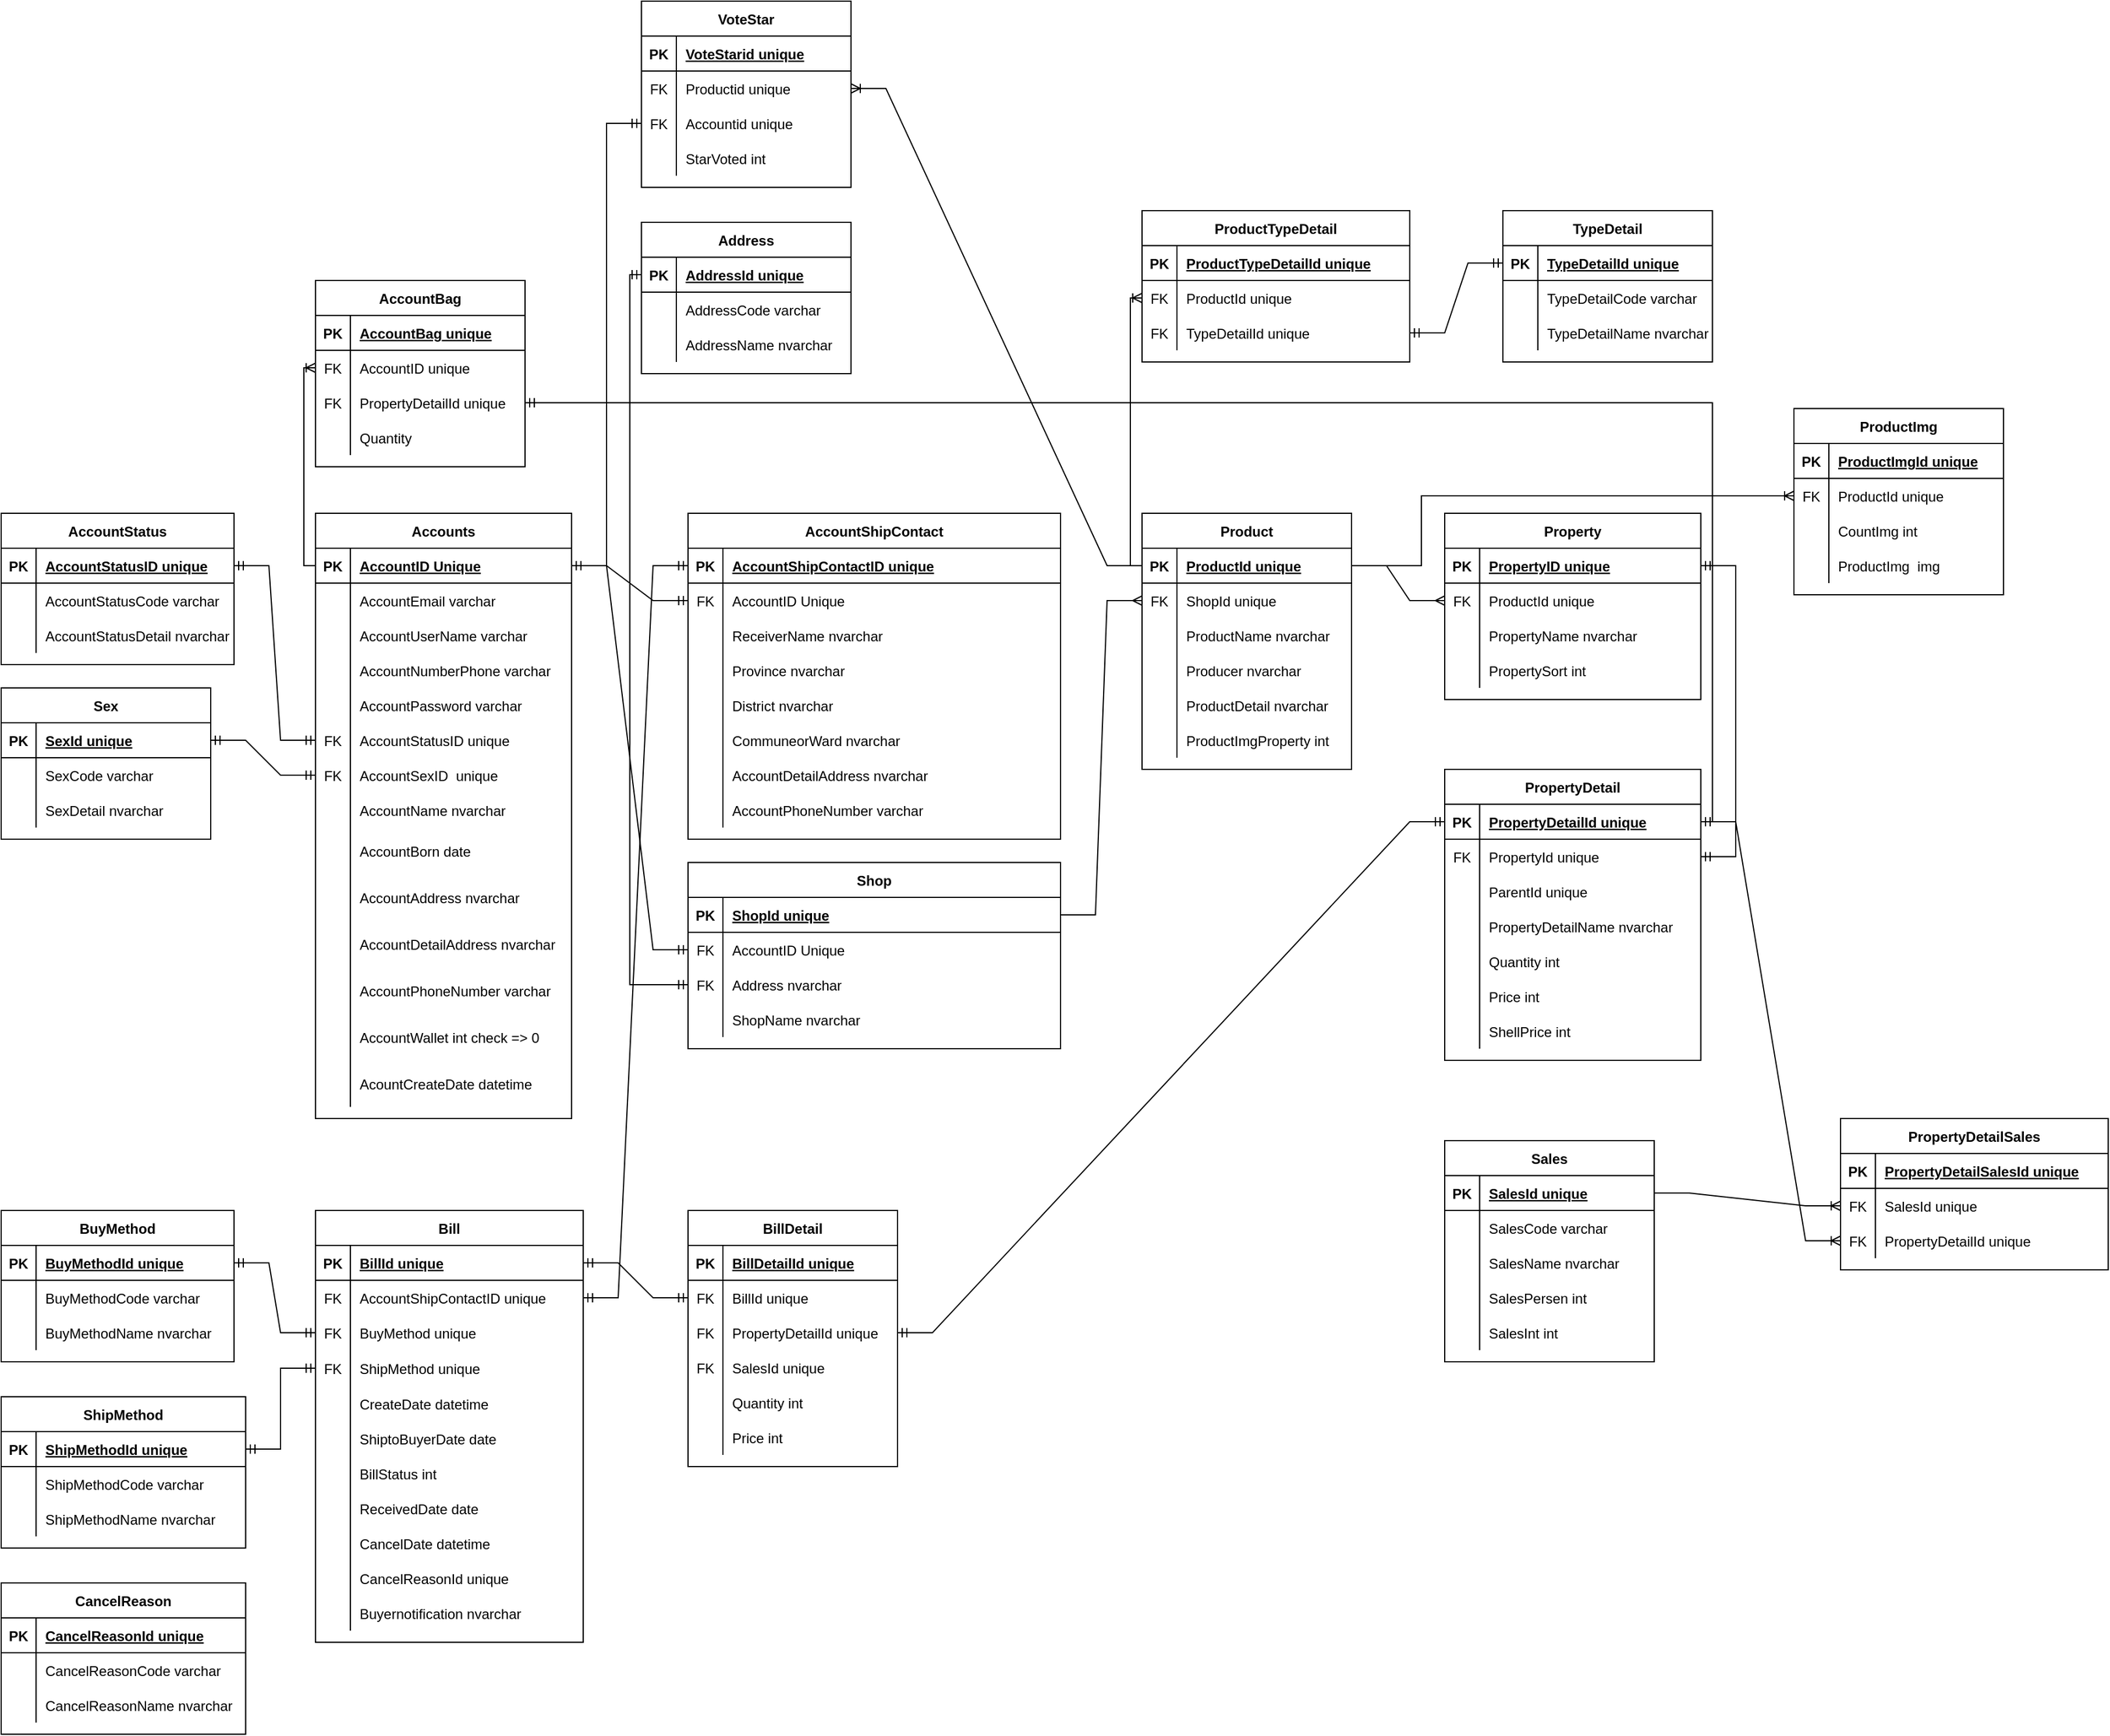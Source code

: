 <mxfile version="20.0.4" type="device"><diagram id="Xt1zcZfGkT2QBo5s5HIg" name="Page-1"><mxGraphModel dx="1778" dy="2040" grid="1" gridSize="10" guides="1" tooltips="1" connect="1" arrows="1" fold="1" page="1" pageScale="1" pageWidth="827" pageHeight="1169" math="0" shadow="0"><root><mxCell id="0"/><mxCell id="1" parent="0"/><mxCell id="KCbA7HzbMCmzlDTBwC-C-1" value="Accounts" style="shape=table;startSize=30;container=1;collapsible=1;childLayout=tableLayout;fixedRows=1;rowLines=0;fontStyle=1;align=center;resizeLast=1;" parent="1" vertex="1"><mxGeometry x="280" y="120" width="220" height="520" as="geometry"/></mxCell><mxCell id="KCbA7HzbMCmzlDTBwC-C-2" value="" style="shape=tableRow;horizontal=0;startSize=0;swimlaneHead=0;swimlaneBody=0;fillColor=none;collapsible=0;dropTarget=0;points=[[0,0.5],[1,0.5]];portConstraint=eastwest;top=0;left=0;right=0;bottom=1;" parent="KCbA7HzbMCmzlDTBwC-C-1" vertex="1"><mxGeometry y="30" width="220" height="30" as="geometry"/></mxCell><mxCell id="KCbA7HzbMCmzlDTBwC-C-3" value="PK" style="shape=partialRectangle;connectable=0;fillColor=none;top=0;left=0;bottom=0;right=0;fontStyle=1;overflow=hidden;" parent="KCbA7HzbMCmzlDTBwC-C-2" vertex="1"><mxGeometry width="30" height="30" as="geometry"><mxRectangle width="30" height="30" as="alternateBounds"/></mxGeometry></mxCell><mxCell id="KCbA7HzbMCmzlDTBwC-C-4" value="AccountID Unique" style="shape=partialRectangle;connectable=0;fillColor=none;top=0;left=0;bottom=0;right=0;align=left;spacingLeft=6;fontStyle=5;overflow=hidden;" parent="KCbA7HzbMCmzlDTBwC-C-2" vertex="1"><mxGeometry x="30" width="190" height="30" as="geometry"><mxRectangle width="190" height="30" as="alternateBounds"/></mxGeometry></mxCell><mxCell id="KCbA7HzbMCmzlDTBwC-C-5" value="" style="shape=tableRow;horizontal=0;startSize=0;swimlaneHead=0;swimlaneBody=0;fillColor=none;collapsible=0;dropTarget=0;points=[[0,0.5],[1,0.5]];portConstraint=eastwest;top=0;left=0;right=0;bottom=0;" parent="KCbA7HzbMCmzlDTBwC-C-1" vertex="1"><mxGeometry y="60" width="220" height="30" as="geometry"/></mxCell><mxCell id="KCbA7HzbMCmzlDTBwC-C-6" value="" style="shape=partialRectangle;connectable=0;fillColor=none;top=0;left=0;bottom=0;right=0;editable=1;overflow=hidden;" parent="KCbA7HzbMCmzlDTBwC-C-5" vertex="1"><mxGeometry width="30" height="30" as="geometry"><mxRectangle width="30" height="30" as="alternateBounds"/></mxGeometry></mxCell><mxCell id="KCbA7HzbMCmzlDTBwC-C-7" value="AccountEmail varchar" style="shape=partialRectangle;connectable=0;fillColor=none;top=0;left=0;bottom=0;right=0;align=left;spacingLeft=6;overflow=hidden;" parent="KCbA7HzbMCmzlDTBwC-C-5" vertex="1"><mxGeometry x="30" width="190" height="30" as="geometry"><mxRectangle width="190" height="30" as="alternateBounds"/></mxGeometry></mxCell><mxCell id="KCbA7HzbMCmzlDTBwC-C-8" value="" style="shape=tableRow;horizontal=0;startSize=0;swimlaneHead=0;swimlaneBody=0;fillColor=none;collapsible=0;dropTarget=0;points=[[0,0.5],[1,0.5]];portConstraint=eastwest;top=0;left=0;right=0;bottom=0;" parent="KCbA7HzbMCmzlDTBwC-C-1" vertex="1"><mxGeometry y="90" width="220" height="30" as="geometry"/></mxCell><mxCell id="KCbA7HzbMCmzlDTBwC-C-9" value="" style="shape=partialRectangle;connectable=0;fillColor=none;top=0;left=0;bottom=0;right=0;editable=1;overflow=hidden;" parent="KCbA7HzbMCmzlDTBwC-C-8" vertex="1"><mxGeometry width="30" height="30" as="geometry"><mxRectangle width="30" height="30" as="alternateBounds"/></mxGeometry></mxCell><mxCell id="KCbA7HzbMCmzlDTBwC-C-10" value="AccountUserName varchar" style="shape=partialRectangle;connectable=0;fillColor=none;top=0;left=0;bottom=0;right=0;align=left;spacingLeft=6;overflow=hidden;" parent="KCbA7HzbMCmzlDTBwC-C-8" vertex="1"><mxGeometry x="30" width="190" height="30" as="geometry"><mxRectangle width="190" height="30" as="alternateBounds"/></mxGeometry></mxCell><mxCell id="KCbA7HzbMCmzlDTBwC-C-11" value="" style="shape=tableRow;horizontal=0;startSize=0;swimlaneHead=0;swimlaneBody=0;fillColor=none;collapsible=0;dropTarget=0;points=[[0,0.5],[1,0.5]];portConstraint=eastwest;top=0;left=0;right=0;bottom=0;" parent="KCbA7HzbMCmzlDTBwC-C-1" vertex="1"><mxGeometry y="120" width="220" height="30" as="geometry"/></mxCell><mxCell id="KCbA7HzbMCmzlDTBwC-C-12" value="" style="shape=partialRectangle;connectable=0;fillColor=none;top=0;left=0;bottom=0;right=0;editable=1;overflow=hidden;" parent="KCbA7HzbMCmzlDTBwC-C-11" vertex="1"><mxGeometry width="30" height="30" as="geometry"><mxRectangle width="30" height="30" as="alternateBounds"/></mxGeometry></mxCell><mxCell id="KCbA7HzbMCmzlDTBwC-C-13" value="AccountNumberPhone varchar" style="shape=partialRectangle;connectable=0;fillColor=none;top=0;left=0;bottom=0;right=0;align=left;spacingLeft=6;overflow=hidden;" parent="KCbA7HzbMCmzlDTBwC-C-11" vertex="1"><mxGeometry x="30" width="190" height="30" as="geometry"><mxRectangle width="190" height="30" as="alternateBounds"/></mxGeometry></mxCell><mxCell id="KCbA7HzbMCmzlDTBwC-C-14" value="" style="shape=tableRow;horizontal=0;startSize=0;swimlaneHead=0;swimlaneBody=0;fillColor=none;collapsible=0;dropTarget=0;points=[[0,0.5],[1,0.5]];portConstraint=eastwest;top=0;left=0;right=0;bottom=0;" parent="KCbA7HzbMCmzlDTBwC-C-1" vertex="1"><mxGeometry y="150" width="220" height="30" as="geometry"/></mxCell><mxCell id="KCbA7HzbMCmzlDTBwC-C-15" value="" style="shape=partialRectangle;connectable=0;fillColor=none;top=0;left=0;bottom=0;right=0;editable=1;overflow=hidden;" parent="KCbA7HzbMCmzlDTBwC-C-14" vertex="1"><mxGeometry width="30" height="30" as="geometry"><mxRectangle width="30" height="30" as="alternateBounds"/></mxGeometry></mxCell><mxCell id="KCbA7HzbMCmzlDTBwC-C-16" value="AccountPassword varchar" style="shape=partialRectangle;connectable=0;fillColor=none;top=0;left=0;bottom=0;right=0;align=left;spacingLeft=6;overflow=hidden;" parent="KCbA7HzbMCmzlDTBwC-C-14" vertex="1"><mxGeometry x="30" width="190" height="30" as="geometry"><mxRectangle width="190" height="30" as="alternateBounds"/></mxGeometry></mxCell><mxCell id="KCbA7HzbMCmzlDTBwC-C-17" value="" style="shape=tableRow;horizontal=0;startSize=0;swimlaneHead=0;swimlaneBody=0;fillColor=none;collapsible=0;dropTarget=0;points=[[0,0.5],[1,0.5]];portConstraint=eastwest;top=0;left=0;right=0;bottom=0;" parent="KCbA7HzbMCmzlDTBwC-C-1" vertex="1"><mxGeometry y="180" width="220" height="30" as="geometry"/></mxCell><mxCell id="KCbA7HzbMCmzlDTBwC-C-18" value="FK" style="shape=partialRectangle;connectable=0;fillColor=none;top=0;left=0;bottom=0;right=0;editable=1;overflow=hidden;" parent="KCbA7HzbMCmzlDTBwC-C-17" vertex="1"><mxGeometry width="30" height="30" as="geometry"><mxRectangle width="30" height="30" as="alternateBounds"/></mxGeometry></mxCell><mxCell id="KCbA7HzbMCmzlDTBwC-C-19" value="AccountStatusID unique" style="shape=partialRectangle;connectable=0;fillColor=none;top=0;left=0;bottom=0;right=0;align=left;spacingLeft=6;overflow=hidden;" parent="KCbA7HzbMCmzlDTBwC-C-17" vertex="1"><mxGeometry x="30" width="190" height="30" as="geometry"><mxRectangle width="190" height="30" as="alternateBounds"/></mxGeometry></mxCell><mxCell id="KCbA7HzbMCmzlDTBwC-C-23" value="" style="shape=tableRow;horizontal=0;startSize=0;swimlaneHead=0;swimlaneBody=0;fillColor=none;collapsible=0;dropTarget=0;points=[[0,0.5],[1,0.5]];portConstraint=eastwest;top=0;left=0;right=0;bottom=0;" parent="KCbA7HzbMCmzlDTBwC-C-1" vertex="1"><mxGeometry y="210" width="220" height="30" as="geometry"/></mxCell><mxCell id="KCbA7HzbMCmzlDTBwC-C-24" value="FK" style="shape=partialRectangle;connectable=0;fillColor=none;top=0;left=0;bottom=0;right=0;editable=1;overflow=hidden;" parent="KCbA7HzbMCmzlDTBwC-C-23" vertex="1"><mxGeometry width="30" height="30" as="geometry"><mxRectangle width="30" height="30" as="alternateBounds"/></mxGeometry></mxCell><mxCell id="KCbA7HzbMCmzlDTBwC-C-25" value="AccountSexID  unique" style="shape=partialRectangle;connectable=0;fillColor=none;top=0;left=0;bottom=0;right=0;align=left;spacingLeft=6;overflow=hidden;" parent="KCbA7HzbMCmzlDTBwC-C-23" vertex="1"><mxGeometry x="30" width="190" height="30" as="geometry"><mxRectangle width="190" height="30" as="alternateBounds"/></mxGeometry></mxCell><mxCell id="KCbA7HzbMCmzlDTBwC-C-20" value="" style="shape=tableRow;horizontal=0;startSize=0;swimlaneHead=0;swimlaneBody=0;fillColor=none;collapsible=0;dropTarget=0;points=[[0,0.5],[1,0.5]];portConstraint=eastwest;top=0;left=0;right=0;bottom=0;" parent="KCbA7HzbMCmzlDTBwC-C-1" vertex="1"><mxGeometry y="240" width="220" height="30" as="geometry"/></mxCell><mxCell id="KCbA7HzbMCmzlDTBwC-C-21" value="" style="shape=partialRectangle;connectable=0;fillColor=none;top=0;left=0;bottom=0;right=0;editable=1;overflow=hidden;" parent="KCbA7HzbMCmzlDTBwC-C-20" vertex="1"><mxGeometry width="30" height="30" as="geometry"><mxRectangle width="30" height="30" as="alternateBounds"/></mxGeometry></mxCell><mxCell id="KCbA7HzbMCmzlDTBwC-C-22" value="AccountName nvarchar" style="shape=partialRectangle;connectable=0;fillColor=none;top=0;left=0;bottom=0;right=0;align=left;spacingLeft=6;overflow=hidden;" parent="KCbA7HzbMCmzlDTBwC-C-20" vertex="1"><mxGeometry x="30" width="190" height="30" as="geometry"><mxRectangle width="190" height="30" as="alternateBounds"/></mxGeometry></mxCell><mxCell id="KCbA7HzbMCmzlDTBwC-C-26" value="" style="shape=tableRow;horizontal=0;startSize=0;swimlaneHead=0;swimlaneBody=0;fillColor=none;collapsible=0;dropTarget=0;points=[[0,0.5],[1,0.5]];portConstraint=eastwest;top=0;left=0;right=0;bottom=0;" parent="KCbA7HzbMCmzlDTBwC-C-1" vertex="1"><mxGeometry y="270" width="220" height="40" as="geometry"/></mxCell><mxCell id="KCbA7HzbMCmzlDTBwC-C-27" value="" style="shape=partialRectangle;connectable=0;fillColor=none;top=0;left=0;bottom=0;right=0;editable=1;overflow=hidden;" parent="KCbA7HzbMCmzlDTBwC-C-26" vertex="1"><mxGeometry width="30" height="40" as="geometry"><mxRectangle width="30" height="40" as="alternateBounds"/></mxGeometry></mxCell><mxCell id="KCbA7HzbMCmzlDTBwC-C-28" value="AccountBorn date" style="shape=partialRectangle;connectable=0;fillColor=none;top=0;left=0;bottom=0;right=0;align=left;spacingLeft=6;overflow=hidden;" parent="KCbA7HzbMCmzlDTBwC-C-26" vertex="1"><mxGeometry x="30" width="190" height="40" as="geometry"><mxRectangle width="190" height="40" as="alternateBounds"/></mxGeometry></mxCell><mxCell id="KCbA7HzbMCmzlDTBwC-C-139" value="" style="shape=tableRow;horizontal=0;startSize=0;swimlaneHead=0;swimlaneBody=0;fillColor=none;collapsible=0;dropTarget=0;points=[[0,0.5],[1,0.5]];portConstraint=eastwest;top=0;left=0;right=0;bottom=0;" parent="KCbA7HzbMCmzlDTBwC-C-1" vertex="1"><mxGeometry y="310" width="220" height="40" as="geometry"/></mxCell><mxCell id="KCbA7HzbMCmzlDTBwC-C-140" value="" style="shape=partialRectangle;connectable=0;fillColor=none;top=0;left=0;bottom=0;right=0;editable=1;overflow=hidden;" parent="KCbA7HzbMCmzlDTBwC-C-139" vertex="1"><mxGeometry width="30" height="40" as="geometry"><mxRectangle width="30" height="40" as="alternateBounds"/></mxGeometry></mxCell><mxCell id="KCbA7HzbMCmzlDTBwC-C-141" value="AccountAddress nvarchar" style="shape=partialRectangle;connectable=0;fillColor=none;top=0;left=0;bottom=0;right=0;align=left;spacingLeft=6;overflow=hidden;" parent="KCbA7HzbMCmzlDTBwC-C-139" vertex="1"><mxGeometry x="30" width="190" height="40" as="geometry"><mxRectangle width="190" height="40" as="alternateBounds"/></mxGeometry></mxCell><mxCell id="KCbA7HzbMCmzlDTBwC-C-148" value="" style="shape=tableRow;horizontal=0;startSize=0;swimlaneHead=0;swimlaneBody=0;fillColor=none;collapsible=0;dropTarget=0;points=[[0,0.5],[1,0.5]];portConstraint=eastwest;top=0;left=0;right=0;bottom=0;" parent="KCbA7HzbMCmzlDTBwC-C-1" vertex="1"><mxGeometry y="350" width="220" height="40" as="geometry"/></mxCell><mxCell id="KCbA7HzbMCmzlDTBwC-C-149" value="" style="shape=partialRectangle;connectable=0;fillColor=none;top=0;left=0;bottom=0;right=0;editable=1;overflow=hidden;" parent="KCbA7HzbMCmzlDTBwC-C-148" vertex="1"><mxGeometry width="30" height="40" as="geometry"><mxRectangle width="30" height="40" as="alternateBounds"/></mxGeometry></mxCell><mxCell id="KCbA7HzbMCmzlDTBwC-C-150" value="AccountDetailAddress nvarchar" style="shape=partialRectangle;connectable=0;fillColor=none;top=0;left=0;bottom=0;right=0;align=left;spacingLeft=6;overflow=hidden;" parent="KCbA7HzbMCmzlDTBwC-C-148" vertex="1"><mxGeometry x="30" width="190" height="40" as="geometry"><mxRectangle width="190" height="40" as="alternateBounds"/></mxGeometry></mxCell><mxCell id="KCbA7HzbMCmzlDTBwC-C-151" value="" style="shape=tableRow;horizontal=0;startSize=0;swimlaneHead=0;swimlaneBody=0;fillColor=none;collapsible=0;dropTarget=0;points=[[0,0.5],[1,0.5]];portConstraint=eastwest;top=0;left=0;right=0;bottom=0;" parent="KCbA7HzbMCmzlDTBwC-C-1" vertex="1"><mxGeometry y="390" width="220" height="40" as="geometry"/></mxCell><mxCell id="KCbA7HzbMCmzlDTBwC-C-152" value="" style="shape=partialRectangle;connectable=0;fillColor=none;top=0;left=0;bottom=0;right=0;editable=1;overflow=hidden;" parent="KCbA7HzbMCmzlDTBwC-C-151" vertex="1"><mxGeometry width="30" height="40" as="geometry"><mxRectangle width="30" height="40" as="alternateBounds"/></mxGeometry></mxCell><mxCell id="KCbA7HzbMCmzlDTBwC-C-153" value="AccountPhoneNumber varchar" style="shape=partialRectangle;connectable=0;fillColor=none;top=0;left=0;bottom=0;right=0;align=left;spacingLeft=6;overflow=hidden;" parent="KCbA7HzbMCmzlDTBwC-C-151" vertex="1"><mxGeometry x="30" width="190" height="40" as="geometry"><mxRectangle width="190" height="40" as="alternateBounds"/></mxGeometry></mxCell><mxCell id="KCbA7HzbMCmzlDTBwC-C-167" value="" style="shape=tableRow;horizontal=0;startSize=0;swimlaneHead=0;swimlaneBody=0;fillColor=none;collapsible=0;dropTarget=0;points=[[0,0.5],[1,0.5]];portConstraint=eastwest;top=0;left=0;right=0;bottom=0;" parent="KCbA7HzbMCmzlDTBwC-C-1" vertex="1"><mxGeometry y="430" width="220" height="40" as="geometry"/></mxCell><mxCell id="KCbA7HzbMCmzlDTBwC-C-168" value="" style="shape=partialRectangle;connectable=0;fillColor=none;top=0;left=0;bottom=0;right=0;editable=1;overflow=hidden;" parent="KCbA7HzbMCmzlDTBwC-C-167" vertex="1"><mxGeometry width="30" height="40" as="geometry"><mxRectangle width="30" height="40" as="alternateBounds"/></mxGeometry></mxCell><mxCell id="KCbA7HzbMCmzlDTBwC-C-169" value="AccountWallet int check =&gt; 0" style="shape=partialRectangle;connectable=0;fillColor=none;top=0;left=0;bottom=0;right=0;align=left;spacingLeft=6;overflow=hidden;" parent="KCbA7HzbMCmzlDTBwC-C-167" vertex="1"><mxGeometry x="30" width="190" height="40" as="geometry"><mxRectangle width="190" height="40" as="alternateBounds"/></mxGeometry></mxCell><mxCell id="bb-lMNaZIaEiEKUE67bD-21" style="shape=tableRow;horizontal=0;startSize=0;swimlaneHead=0;swimlaneBody=0;fillColor=none;collapsible=0;dropTarget=0;points=[[0,0.5],[1,0.5]];portConstraint=eastwest;top=0;left=0;right=0;bottom=0;" parent="KCbA7HzbMCmzlDTBwC-C-1" vertex="1"><mxGeometry y="470" width="220" height="40" as="geometry"/></mxCell><mxCell id="bb-lMNaZIaEiEKUE67bD-22" style="shape=partialRectangle;connectable=0;fillColor=none;top=0;left=0;bottom=0;right=0;editable=1;overflow=hidden;" parent="bb-lMNaZIaEiEKUE67bD-21" vertex="1"><mxGeometry width="30" height="40" as="geometry"><mxRectangle width="30" height="40" as="alternateBounds"/></mxGeometry></mxCell><mxCell id="bb-lMNaZIaEiEKUE67bD-23" value="AcountCreateDate datetime" style="shape=partialRectangle;connectable=0;fillColor=none;top=0;left=0;bottom=0;right=0;align=left;spacingLeft=6;overflow=hidden;" parent="bb-lMNaZIaEiEKUE67bD-21" vertex="1"><mxGeometry x="30" width="190" height="40" as="geometry"><mxRectangle width="190" height="40" as="alternateBounds"/></mxGeometry></mxCell><mxCell id="KCbA7HzbMCmzlDTBwC-C-35" value="AccountShipContact" style="shape=table;startSize=30;container=1;collapsible=1;childLayout=tableLayout;fixedRows=1;rowLines=0;fontStyle=1;align=center;resizeLast=1;" parent="1" vertex="1"><mxGeometry x="600" y="120" width="320" height="280" as="geometry"/></mxCell><mxCell id="KCbA7HzbMCmzlDTBwC-C-36" value="" style="shape=tableRow;horizontal=0;startSize=0;swimlaneHead=0;swimlaneBody=0;fillColor=none;collapsible=0;dropTarget=0;points=[[0,0.5],[1,0.5]];portConstraint=eastwest;top=0;left=0;right=0;bottom=1;" parent="KCbA7HzbMCmzlDTBwC-C-35" vertex="1"><mxGeometry y="30" width="320" height="30" as="geometry"/></mxCell><mxCell id="KCbA7HzbMCmzlDTBwC-C-37" value="PK" style="shape=partialRectangle;connectable=0;fillColor=none;top=0;left=0;bottom=0;right=0;fontStyle=1;overflow=hidden;" parent="KCbA7HzbMCmzlDTBwC-C-36" vertex="1"><mxGeometry width="30" height="30" as="geometry"><mxRectangle width="30" height="30" as="alternateBounds"/></mxGeometry></mxCell><mxCell id="KCbA7HzbMCmzlDTBwC-C-38" value="AccountShipContactID unique" style="shape=partialRectangle;connectable=0;fillColor=none;top=0;left=0;bottom=0;right=0;align=left;spacingLeft=6;fontStyle=5;overflow=hidden;" parent="KCbA7HzbMCmzlDTBwC-C-36" vertex="1"><mxGeometry x="30" width="290" height="30" as="geometry"><mxRectangle width="290" height="30" as="alternateBounds"/></mxGeometry></mxCell><mxCell id="KCbA7HzbMCmzlDTBwC-C-39" value="" style="shape=tableRow;horizontal=0;startSize=0;swimlaneHead=0;swimlaneBody=0;fillColor=none;collapsible=0;dropTarget=0;points=[[0,0.5],[1,0.5]];portConstraint=eastwest;top=0;left=0;right=0;bottom=0;" parent="KCbA7HzbMCmzlDTBwC-C-35" vertex="1"><mxGeometry y="60" width="320" height="30" as="geometry"/></mxCell><mxCell id="KCbA7HzbMCmzlDTBwC-C-40" value="FK" style="shape=partialRectangle;connectable=0;fillColor=none;top=0;left=0;bottom=0;right=0;editable=1;overflow=hidden;" parent="KCbA7HzbMCmzlDTBwC-C-39" vertex="1"><mxGeometry width="30" height="30" as="geometry"><mxRectangle width="30" height="30" as="alternateBounds"/></mxGeometry></mxCell><mxCell id="KCbA7HzbMCmzlDTBwC-C-41" value="AccountID Unique" style="shape=partialRectangle;connectable=0;fillColor=none;top=0;left=0;bottom=0;right=0;align=left;spacingLeft=6;overflow=hidden;" parent="KCbA7HzbMCmzlDTBwC-C-39" vertex="1"><mxGeometry x="30" width="290" height="30" as="geometry"><mxRectangle width="290" height="30" as="alternateBounds"/></mxGeometry></mxCell><mxCell id="KCbA7HzbMCmzlDTBwC-C-106" value="" style="shape=tableRow;horizontal=0;startSize=0;swimlaneHead=0;swimlaneBody=0;fillColor=none;collapsible=0;dropTarget=0;points=[[0,0.5],[1,0.5]];portConstraint=eastwest;top=0;left=0;right=0;bottom=0;" parent="KCbA7HzbMCmzlDTBwC-C-35" vertex="1"><mxGeometry y="90" width="320" height="30" as="geometry"/></mxCell><mxCell id="KCbA7HzbMCmzlDTBwC-C-107" value="" style="shape=partialRectangle;connectable=0;fillColor=none;top=0;left=0;bottom=0;right=0;editable=1;overflow=hidden;" parent="KCbA7HzbMCmzlDTBwC-C-106" vertex="1"><mxGeometry width="30" height="30" as="geometry"><mxRectangle width="30" height="30" as="alternateBounds"/></mxGeometry></mxCell><mxCell id="KCbA7HzbMCmzlDTBwC-C-108" value="ReceiverName nvarchar" style="shape=partialRectangle;connectable=0;fillColor=none;top=0;left=0;bottom=0;right=0;align=left;spacingLeft=6;overflow=hidden;" parent="KCbA7HzbMCmzlDTBwC-C-106" vertex="1"><mxGeometry x="30" width="290" height="30" as="geometry"><mxRectangle width="290" height="30" as="alternateBounds"/></mxGeometry></mxCell><mxCell id="KCbA7HzbMCmzlDTBwC-C-42" value="" style="shape=tableRow;horizontal=0;startSize=0;swimlaneHead=0;swimlaneBody=0;fillColor=none;collapsible=0;dropTarget=0;points=[[0,0.5],[1,0.5]];portConstraint=eastwest;top=0;left=0;right=0;bottom=0;" parent="KCbA7HzbMCmzlDTBwC-C-35" vertex="1"><mxGeometry y="120" width="320" height="30" as="geometry"/></mxCell><mxCell id="KCbA7HzbMCmzlDTBwC-C-43" value="" style="shape=partialRectangle;connectable=0;fillColor=none;top=0;left=0;bottom=0;right=0;editable=1;overflow=hidden;" parent="KCbA7HzbMCmzlDTBwC-C-42" vertex="1"><mxGeometry width="30" height="30" as="geometry"><mxRectangle width="30" height="30" as="alternateBounds"/></mxGeometry></mxCell><mxCell id="KCbA7HzbMCmzlDTBwC-C-44" value="Province nvarchar" style="shape=partialRectangle;connectable=0;fillColor=none;top=0;left=0;bottom=0;right=0;align=left;spacingLeft=6;overflow=hidden;" parent="KCbA7HzbMCmzlDTBwC-C-42" vertex="1"><mxGeometry x="30" width="290" height="30" as="geometry"><mxRectangle width="290" height="30" as="alternateBounds"/></mxGeometry></mxCell><mxCell id="KCbA7HzbMCmzlDTBwC-C-45" value="" style="shape=tableRow;horizontal=0;startSize=0;swimlaneHead=0;swimlaneBody=0;fillColor=none;collapsible=0;dropTarget=0;points=[[0,0.5],[1,0.5]];portConstraint=eastwest;top=0;left=0;right=0;bottom=0;" parent="KCbA7HzbMCmzlDTBwC-C-35" vertex="1"><mxGeometry y="150" width="320" height="30" as="geometry"/></mxCell><mxCell id="KCbA7HzbMCmzlDTBwC-C-46" value="" style="shape=partialRectangle;connectable=0;fillColor=none;top=0;left=0;bottom=0;right=0;editable=1;overflow=hidden;" parent="KCbA7HzbMCmzlDTBwC-C-45" vertex="1"><mxGeometry width="30" height="30" as="geometry"><mxRectangle width="30" height="30" as="alternateBounds"/></mxGeometry></mxCell><mxCell id="KCbA7HzbMCmzlDTBwC-C-47" value="District nvarchar" style="shape=partialRectangle;connectable=0;fillColor=none;top=0;left=0;bottom=0;right=0;align=left;spacingLeft=6;overflow=hidden;" parent="KCbA7HzbMCmzlDTBwC-C-45" vertex="1"><mxGeometry x="30" width="290" height="30" as="geometry"><mxRectangle width="290" height="30" as="alternateBounds"/></mxGeometry></mxCell><mxCell id="KCbA7HzbMCmzlDTBwC-C-48" value="" style="shape=tableRow;horizontal=0;startSize=0;swimlaneHead=0;swimlaneBody=0;fillColor=none;collapsible=0;dropTarget=0;points=[[0,0.5],[1,0.5]];portConstraint=eastwest;top=0;left=0;right=0;bottom=0;" parent="KCbA7HzbMCmzlDTBwC-C-35" vertex="1"><mxGeometry y="180" width="320" height="30" as="geometry"/></mxCell><mxCell id="KCbA7HzbMCmzlDTBwC-C-49" value="" style="shape=partialRectangle;connectable=0;fillColor=none;top=0;left=0;bottom=0;right=0;editable=1;overflow=hidden;" parent="KCbA7HzbMCmzlDTBwC-C-48" vertex="1"><mxGeometry width="30" height="30" as="geometry"><mxRectangle width="30" height="30" as="alternateBounds"/></mxGeometry></mxCell><mxCell id="KCbA7HzbMCmzlDTBwC-C-50" value="CommuneorWard nvarchar" style="shape=partialRectangle;connectable=0;fillColor=none;top=0;left=0;bottom=0;right=0;align=left;spacingLeft=6;overflow=hidden;" parent="KCbA7HzbMCmzlDTBwC-C-48" vertex="1"><mxGeometry x="30" width="290" height="30" as="geometry"><mxRectangle width="290" height="30" as="alternateBounds"/></mxGeometry></mxCell><mxCell id="KCbA7HzbMCmzlDTBwC-C-51" value="" style="shape=tableRow;horizontal=0;startSize=0;swimlaneHead=0;swimlaneBody=0;fillColor=none;collapsible=0;dropTarget=0;points=[[0,0.5],[1,0.5]];portConstraint=eastwest;top=0;left=0;right=0;bottom=0;" parent="KCbA7HzbMCmzlDTBwC-C-35" vertex="1"><mxGeometry y="210" width="320" height="30" as="geometry"/></mxCell><mxCell id="KCbA7HzbMCmzlDTBwC-C-52" value="" style="shape=partialRectangle;connectable=0;fillColor=none;top=0;left=0;bottom=0;right=0;editable=1;overflow=hidden;" parent="KCbA7HzbMCmzlDTBwC-C-51" vertex="1"><mxGeometry width="30" height="30" as="geometry"><mxRectangle width="30" height="30" as="alternateBounds"/></mxGeometry></mxCell><mxCell id="KCbA7HzbMCmzlDTBwC-C-53" value="AccountDetailAddress nvarchar" style="shape=partialRectangle;connectable=0;fillColor=none;top=0;left=0;bottom=0;right=0;align=left;spacingLeft=6;overflow=hidden;" parent="KCbA7HzbMCmzlDTBwC-C-51" vertex="1"><mxGeometry x="30" width="290" height="30" as="geometry"><mxRectangle width="290" height="30" as="alternateBounds"/></mxGeometry></mxCell><mxCell id="KCbA7HzbMCmzlDTBwC-C-103" value="" style="shape=tableRow;horizontal=0;startSize=0;swimlaneHead=0;swimlaneBody=0;fillColor=none;collapsible=0;dropTarget=0;points=[[0,0.5],[1,0.5]];portConstraint=eastwest;top=0;left=0;right=0;bottom=0;" parent="KCbA7HzbMCmzlDTBwC-C-35" vertex="1"><mxGeometry y="240" width="320" height="30" as="geometry"/></mxCell><mxCell id="KCbA7HzbMCmzlDTBwC-C-104" value="" style="shape=partialRectangle;connectable=0;fillColor=none;top=0;left=0;bottom=0;right=0;editable=1;overflow=hidden;" parent="KCbA7HzbMCmzlDTBwC-C-103" vertex="1"><mxGeometry width="30" height="30" as="geometry"><mxRectangle width="30" height="30" as="alternateBounds"/></mxGeometry></mxCell><mxCell id="KCbA7HzbMCmzlDTBwC-C-105" value="AccountPhoneNumber varchar" style="shape=partialRectangle;connectable=0;fillColor=none;top=0;left=0;bottom=0;right=0;align=left;spacingLeft=6;overflow=hidden;" parent="KCbA7HzbMCmzlDTBwC-C-103" vertex="1"><mxGeometry x="30" width="290" height="30" as="geometry"><mxRectangle width="290" height="30" as="alternateBounds"/></mxGeometry></mxCell><mxCell id="KCbA7HzbMCmzlDTBwC-C-54" value="" style="edgeStyle=entityRelationEdgeStyle;fontSize=12;html=1;endArrow=ERmandOne;startArrow=ERmandOne;rounded=0;entryX=0;entryY=0.5;entryDx=0;entryDy=0;exitX=1;exitY=0.5;exitDx=0;exitDy=0;" parent="1" source="KCbA7HzbMCmzlDTBwC-C-2" target="KCbA7HzbMCmzlDTBwC-C-39" edge="1"><mxGeometry width="100" height="100" relative="1" as="geometry"><mxPoint x="520" y="380" as="sourcePoint"/><mxPoint x="620" y="280" as="targetPoint"/></mxGeometry></mxCell><mxCell id="KCbA7HzbMCmzlDTBwC-C-58" value="Sex" style="shape=table;startSize=30;container=1;collapsible=1;childLayout=tableLayout;fixedRows=1;rowLines=0;fontStyle=1;align=center;resizeLast=1;" parent="1" vertex="1"><mxGeometry x="10" y="270" width="180" height="130" as="geometry"/></mxCell><mxCell id="KCbA7HzbMCmzlDTBwC-C-59" value="" style="shape=tableRow;horizontal=0;startSize=0;swimlaneHead=0;swimlaneBody=0;fillColor=none;collapsible=0;dropTarget=0;points=[[0,0.5],[1,0.5]];portConstraint=eastwest;top=0;left=0;right=0;bottom=1;" parent="KCbA7HzbMCmzlDTBwC-C-58" vertex="1"><mxGeometry y="30" width="180" height="30" as="geometry"/></mxCell><mxCell id="KCbA7HzbMCmzlDTBwC-C-60" value="PK" style="shape=partialRectangle;connectable=0;fillColor=none;top=0;left=0;bottom=0;right=0;fontStyle=1;overflow=hidden;" parent="KCbA7HzbMCmzlDTBwC-C-59" vertex="1"><mxGeometry width="30" height="30" as="geometry"><mxRectangle width="30" height="30" as="alternateBounds"/></mxGeometry></mxCell><mxCell id="KCbA7HzbMCmzlDTBwC-C-61" value="SexId unique" style="shape=partialRectangle;connectable=0;fillColor=none;top=0;left=0;bottom=0;right=0;align=left;spacingLeft=6;fontStyle=5;overflow=hidden;" parent="KCbA7HzbMCmzlDTBwC-C-59" vertex="1"><mxGeometry x="30" width="150" height="30" as="geometry"><mxRectangle width="150" height="30" as="alternateBounds"/></mxGeometry></mxCell><mxCell id="KCbA7HzbMCmzlDTBwC-C-96" value="" style="shape=tableRow;horizontal=0;startSize=0;swimlaneHead=0;swimlaneBody=0;fillColor=none;collapsible=0;dropTarget=0;points=[[0,0.5],[1,0.5]];portConstraint=eastwest;top=0;left=0;right=0;bottom=0;" parent="KCbA7HzbMCmzlDTBwC-C-58" vertex="1"><mxGeometry y="60" width="180" height="30" as="geometry"/></mxCell><mxCell id="KCbA7HzbMCmzlDTBwC-C-97" value="" style="shape=partialRectangle;connectable=0;fillColor=none;top=0;left=0;bottom=0;right=0;editable=1;overflow=hidden;" parent="KCbA7HzbMCmzlDTBwC-C-96" vertex="1"><mxGeometry width="30" height="30" as="geometry"><mxRectangle width="30" height="30" as="alternateBounds"/></mxGeometry></mxCell><mxCell id="KCbA7HzbMCmzlDTBwC-C-98" value="SexCode varchar" style="shape=partialRectangle;connectable=0;fillColor=none;top=0;left=0;bottom=0;right=0;align=left;spacingLeft=6;overflow=hidden;" parent="KCbA7HzbMCmzlDTBwC-C-96" vertex="1"><mxGeometry x="30" width="150" height="30" as="geometry"><mxRectangle width="150" height="30" as="alternateBounds"/></mxGeometry></mxCell><mxCell id="KCbA7HzbMCmzlDTBwC-C-65" value="" style="shape=tableRow;horizontal=0;startSize=0;swimlaneHead=0;swimlaneBody=0;fillColor=none;collapsible=0;dropTarget=0;points=[[0,0.5],[1,0.5]];portConstraint=eastwest;top=0;left=0;right=0;bottom=0;" parent="KCbA7HzbMCmzlDTBwC-C-58" vertex="1"><mxGeometry y="90" width="180" height="30" as="geometry"/></mxCell><mxCell id="KCbA7HzbMCmzlDTBwC-C-66" value="" style="shape=partialRectangle;connectable=0;fillColor=none;top=0;left=0;bottom=0;right=0;editable=1;overflow=hidden;" parent="KCbA7HzbMCmzlDTBwC-C-65" vertex="1"><mxGeometry width="30" height="30" as="geometry"><mxRectangle width="30" height="30" as="alternateBounds"/></mxGeometry></mxCell><mxCell id="KCbA7HzbMCmzlDTBwC-C-67" value="SexDetail nvarchar" style="shape=partialRectangle;connectable=0;fillColor=none;top=0;left=0;bottom=0;right=0;align=left;spacingLeft=6;overflow=hidden;" parent="KCbA7HzbMCmzlDTBwC-C-65" vertex="1"><mxGeometry x="30" width="150" height="30" as="geometry"><mxRectangle width="150" height="30" as="alternateBounds"/></mxGeometry></mxCell><mxCell id="KCbA7HzbMCmzlDTBwC-C-71" value="" style="edgeStyle=entityRelationEdgeStyle;fontSize=12;html=1;endArrow=ERmandOne;startArrow=ERmandOne;rounded=0;exitX=1;exitY=0.5;exitDx=0;exitDy=0;entryX=0;entryY=0.5;entryDx=0;entryDy=0;" parent="1" source="KCbA7HzbMCmzlDTBwC-C-59" target="KCbA7HzbMCmzlDTBwC-C-23" edge="1"><mxGeometry width="100" height="100" relative="1" as="geometry"><mxPoint x="190" y="195" as="sourcePoint"/><mxPoint x="620" y="280" as="targetPoint"/></mxGeometry></mxCell><mxCell id="KCbA7HzbMCmzlDTBwC-C-72" value="AccountStatus" style="shape=table;startSize=30;container=1;collapsible=1;childLayout=tableLayout;fixedRows=1;rowLines=0;fontStyle=1;align=center;resizeLast=1;" parent="1" vertex="1"><mxGeometry x="10" y="120" width="200" height="130" as="geometry"/></mxCell><mxCell id="KCbA7HzbMCmzlDTBwC-C-73" value="" style="shape=tableRow;horizontal=0;startSize=0;swimlaneHead=0;swimlaneBody=0;fillColor=none;collapsible=0;dropTarget=0;points=[[0,0.5],[1,0.5]];portConstraint=eastwest;top=0;left=0;right=0;bottom=1;" parent="KCbA7HzbMCmzlDTBwC-C-72" vertex="1"><mxGeometry y="30" width="200" height="30" as="geometry"/></mxCell><mxCell id="KCbA7HzbMCmzlDTBwC-C-74" value="PK" style="shape=partialRectangle;connectable=0;fillColor=none;top=0;left=0;bottom=0;right=0;fontStyle=1;overflow=hidden;" parent="KCbA7HzbMCmzlDTBwC-C-73" vertex="1"><mxGeometry width="30" height="30" as="geometry"><mxRectangle width="30" height="30" as="alternateBounds"/></mxGeometry></mxCell><mxCell id="KCbA7HzbMCmzlDTBwC-C-75" value="AccountStatusID unique" style="shape=partialRectangle;connectable=0;fillColor=none;top=0;left=0;bottom=0;right=0;align=left;spacingLeft=6;fontStyle=5;overflow=hidden;" parent="KCbA7HzbMCmzlDTBwC-C-73" vertex="1"><mxGeometry x="30" width="170" height="30" as="geometry"><mxRectangle width="170" height="30" as="alternateBounds"/></mxGeometry></mxCell><mxCell id="KCbA7HzbMCmzlDTBwC-C-99" value="" style="shape=tableRow;horizontal=0;startSize=0;swimlaneHead=0;swimlaneBody=0;fillColor=none;collapsible=0;dropTarget=0;points=[[0,0.5],[1,0.5]];portConstraint=eastwest;top=0;left=0;right=0;bottom=0;" parent="KCbA7HzbMCmzlDTBwC-C-72" vertex="1"><mxGeometry y="60" width="200" height="30" as="geometry"/></mxCell><mxCell id="KCbA7HzbMCmzlDTBwC-C-100" value="" style="shape=partialRectangle;connectable=0;fillColor=none;top=0;left=0;bottom=0;right=0;editable=1;overflow=hidden;" parent="KCbA7HzbMCmzlDTBwC-C-99" vertex="1"><mxGeometry width="30" height="30" as="geometry"><mxRectangle width="30" height="30" as="alternateBounds"/></mxGeometry></mxCell><mxCell id="KCbA7HzbMCmzlDTBwC-C-101" value="AccountStatusCode varchar" style="shape=partialRectangle;connectable=0;fillColor=none;top=0;left=0;bottom=0;right=0;align=left;spacingLeft=6;overflow=hidden;" parent="KCbA7HzbMCmzlDTBwC-C-99" vertex="1"><mxGeometry x="30" width="170" height="30" as="geometry"><mxRectangle width="170" height="30" as="alternateBounds"/></mxGeometry></mxCell><mxCell id="KCbA7HzbMCmzlDTBwC-C-79" value="" style="shape=tableRow;horizontal=0;startSize=0;swimlaneHead=0;swimlaneBody=0;fillColor=none;collapsible=0;dropTarget=0;points=[[0,0.5],[1,0.5]];portConstraint=eastwest;top=0;left=0;right=0;bottom=0;" parent="KCbA7HzbMCmzlDTBwC-C-72" vertex="1"><mxGeometry y="90" width="200" height="30" as="geometry"/></mxCell><mxCell id="KCbA7HzbMCmzlDTBwC-C-80" value="" style="shape=partialRectangle;connectable=0;fillColor=none;top=0;left=0;bottom=0;right=0;editable=1;overflow=hidden;" parent="KCbA7HzbMCmzlDTBwC-C-79" vertex="1"><mxGeometry width="30" height="30" as="geometry"><mxRectangle width="30" height="30" as="alternateBounds"/></mxGeometry></mxCell><mxCell id="KCbA7HzbMCmzlDTBwC-C-81" value="AccountStatusDetail nvarchar" style="shape=partialRectangle;connectable=0;fillColor=none;top=0;left=0;bottom=0;right=0;align=left;spacingLeft=6;overflow=hidden;" parent="KCbA7HzbMCmzlDTBwC-C-79" vertex="1"><mxGeometry x="30" width="170" height="30" as="geometry"><mxRectangle width="170" height="30" as="alternateBounds"/></mxGeometry></mxCell><mxCell id="KCbA7HzbMCmzlDTBwC-C-102" value="" style="edgeStyle=entityRelationEdgeStyle;fontSize=12;html=1;endArrow=ERmandOne;startArrow=ERmandOne;rounded=0;exitX=1;exitY=0.5;exitDx=0;exitDy=0;entryX=0;entryY=0.5;entryDx=0;entryDy=0;" parent="1" source="KCbA7HzbMCmzlDTBwC-C-73" target="KCbA7HzbMCmzlDTBwC-C-17" edge="1"><mxGeometry width="100" height="100" relative="1" as="geometry"><mxPoint x="190" y="365" as="sourcePoint"/><mxPoint x="290" y="170" as="targetPoint"/></mxGeometry></mxCell><mxCell id="KCbA7HzbMCmzlDTBwC-C-154" value="Shop" style="shape=table;startSize=30;container=1;collapsible=1;childLayout=tableLayout;fixedRows=1;rowLines=0;fontStyle=1;align=center;resizeLast=1;" parent="1" vertex="1"><mxGeometry x="600" y="420" width="320" height="160" as="geometry"/></mxCell><mxCell id="KCbA7HzbMCmzlDTBwC-C-155" value="" style="shape=tableRow;horizontal=0;startSize=0;swimlaneHead=0;swimlaneBody=0;fillColor=none;collapsible=0;dropTarget=0;points=[[0,0.5],[1,0.5]];portConstraint=eastwest;top=0;left=0;right=0;bottom=1;" parent="KCbA7HzbMCmzlDTBwC-C-154" vertex="1"><mxGeometry y="30" width="320" height="30" as="geometry"/></mxCell><mxCell id="KCbA7HzbMCmzlDTBwC-C-156" value="PK" style="shape=partialRectangle;connectable=0;fillColor=none;top=0;left=0;bottom=0;right=0;fontStyle=1;overflow=hidden;" parent="KCbA7HzbMCmzlDTBwC-C-155" vertex="1"><mxGeometry width="30" height="30" as="geometry"><mxRectangle width="30" height="30" as="alternateBounds"/></mxGeometry></mxCell><mxCell id="KCbA7HzbMCmzlDTBwC-C-157" value="ShopId unique" style="shape=partialRectangle;connectable=0;fillColor=none;top=0;left=0;bottom=0;right=0;align=left;spacingLeft=6;fontStyle=5;overflow=hidden;" parent="KCbA7HzbMCmzlDTBwC-C-155" vertex="1"><mxGeometry x="30" width="290" height="30" as="geometry"><mxRectangle width="290" height="30" as="alternateBounds"/></mxGeometry></mxCell><mxCell id="KCbA7HzbMCmzlDTBwC-C-158" value="" style="shape=tableRow;horizontal=0;startSize=0;swimlaneHead=0;swimlaneBody=0;fillColor=none;collapsible=0;dropTarget=0;points=[[0,0.5],[1,0.5]];portConstraint=eastwest;top=0;left=0;right=0;bottom=0;" parent="KCbA7HzbMCmzlDTBwC-C-154" vertex="1"><mxGeometry y="60" width="320" height="30" as="geometry"/></mxCell><mxCell id="KCbA7HzbMCmzlDTBwC-C-159" value="FK" style="shape=partialRectangle;connectable=0;fillColor=none;top=0;left=0;bottom=0;right=0;editable=1;overflow=hidden;" parent="KCbA7HzbMCmzlDTBwC-C-158" vertex="1"><mxGeometry width="30" height="30" as="geometry"><mxRectangle width="30" height="30" as="alternateBounds"/></mxGeometry></mxCell><mxCell id="KCbA7HzbMCmzlDTBwC-C-160" value="AccountID Unique" style="shape=partialRectangle;connectable=0;fillColor=none;top=0;left=0;bottom=0;right=0;align=left;spacingLeft=6;overflow=hidden;" parent="KCbA7HzbMCmzlDTBwC-C-158" vertex="1"><mxGeometry x="30" width="290" height="30" as="geometry"><mxRectangle width="290" height="30" as="alternateBounds"/></mxGeometry></mxCell><mxCell id="Pic6thLmt7JndwSoZZ0z-1" value="" style="shape=tableRow;horizontal=0;startSize=0;swimlaneHead=0;swimlaneBody=0;fillColor=none;collapsible=0;dropTarget=0;points=[[0,0.5],[1,0.5]];portConstraint=eastwest;top=0;left=0;right=0;bottom=0;" parent="KCbA7HzbMCmzlDTBwC-C-154" vertex="1"><mxGeometry y="90" width="320" height="30" as="geometry"/></mxCell><mxCell id="Pic6thLmt7JndwSoZZ0z-2" value="FK" style="shape=partialRectangle;connectable=0;fillColor=none;top=0;left=0;bottom=0;right=0;editable=1;overflow=hidden;" parent="Pic6thLmt7JndwSoZZ0z-1" vertex="1"><mxGeometry width="30" height="30" as="geometry"><mxRectangle width="30" height="30" as="alternateBounds"/></mxGeometry></mxCell><mxCell id="Pic6thLmt7JndwSoZZ0z-3" value="Address nvarchar" style="shape=partialRectangle;connectable=0;fillColor=none;top=0;left=0;bottom=0;right=0;align=left;spacingLeft=6;overflow=hidden;" parent="Pic6thLmt7JndwSoZZ0z-1" vertex="1"><mxGeometry x="30" width="290" height="30" as="geometry"><mxRectangle width="290" height="30" as="alternateBounds"/></mxGeometry></mxCell><mxCell id="KCbA7HzbMCmzlDTBwC-C-161" value="" style="shape=tableRow;horizontal=0;startSize=0;swimlaneHead=0;swimlaneBody=0;fillColor=none;collapsible=0;dropTarget=0;points=[[0,0.5],[1,0.5]];portConstraint=eastwest;top=0;left=0;right=0;bottom=0;" parent="KCbA7HzbMCmzlDTBwC-C-154" vertex="1"><mxGeometry y="120" width="320" height="30" as="geometry"/></mxCell><mxCell id="KCbA7HzbMCmzlDTBwC-C-162" value="" style="shape=partialRectangle;connectable=0;fillColor=none;top=0;left=0;bottom=0;right=0;editable=1;overflow=hidden;" parent="KCbA7HzbMCmzlDTBwC-C-161" vertex="1"><mxGeometry width="30" height="30" as="geometry"><mxRectangle width="30" height="30" as="alternateBounds"/></mxGeometry></mxCell><mxCell id="KCbA7HzbMCmzlDTBwC-C-163" value="ShopName nvarchar" style="shape=partialRectangle;connectable=0;fillColor=none;top=0;left=0;bottom=0;right=0;align=left;spacingLeft=6;overflow=hidden;" parent="KCbA7HzbMCmzlDTBwC-C-161" vertex="1"><mxGeometry x="30" width="290" height="30" as="geometry"><mxRectangle width="290" height="30" as="alternateBounds"/></mxGeometry></mxCell><mxCell id="KCbA7HzbMCmzlDTBwC-C-170" value="" style="edgeStyle=entityRelationEdgeStyle;fontSize=12;html=1;endArrow=ERmandOne;startArrow=ERmandOne;rounded=0;entryX=0;entryY=0.5;entryDx=0;entryDy=0;exitX=1;exitY=0.5;exitDx=0;exitDy=0;" parent="1" source="KCbA7HzbMCmzlDTBwC-C-2" target="KCbA7HzbMCmzlDTBwC-C-158" edge="1"><mxGeometry width="100" height="100" relative="1" as="geometry"><mxPoint x="510" y="170" as="sourcePoint"/><mxPoint x="470" y="360" as="targetPoint"/></mxGeometry></mxCell><mxCell id="KCbA7HzbMCmzlDTBwC-C-171" value="Product" style="shape=table;startSize=30;container=1;collapsible=1;childLayout=tableLayout;fixedRows=1;rowLines=0;fontStyle=1;align=center;resizeLast=1;" parent="1" vertex="1"><mxGeometry x="990" y="120" width="180" height="220" as="geometry"/></mxCell><mxCell id="KCbA7HzbMCmzlDTBwC-C-172" value="" style="shape=tableRow;horizontal=0;startSize=0;swimlaneHead=0;swimlaneBody=0;fillColor=none;collapsible=0;dropTarget=0;points=[[0,0.5],[1,0.5]];portConstraint=eastwest;top=0;left=0;right=0;bottom=1;" parent="KCbA7HzbMCmzlDTBwC-C-171" vertex="1"><mxGeometry y="30" width="180" height="30" as="geometry"/></mxCell><mxCell id="KCbA7HzbMCmzlDTBwC-C-173" value="PK" style="shape=partialRectangle;connectable=0;fillColor=none;top=0;left=0;bottom=0;right=0;fontStyle=1;overflow=hidden;" parent="KCbA7HzbMCmzlDTBwC-C-172" vertex="1"><mxGeometry width="30" height="30" as="geometry"><mxRectangle width="30" height="30" as="alternateBounds"/></mxGeometry></mxCell><mxCell id="KCbA7HzbMCmzlDTBwC-C-174" value="ProductId unique" style="shape=partialRectangle;connectable=0;fillColor=none;top=0;left=0;bottom=0;right=0;align=left;spacingLeft=6;fontStyle=5;overflow=hidden;" parent="KCbA7HzbMCmzlDTBwC-C-172" vertex="1"><mxGeometry x="30" width="150" height="30" as="geometry"><mxRectangle width="150" height="30" as="alternateBounds"/></mxGeometry></mxCell><mxCell id="KCbA7HzbMCmzlDTBwC-C-175" value="" style="shape=tableRow;horizontal=0;startSize=0;swimlaneHead=0;swimlaneBody=0;fillColor=none;collapsible=0;dropTarget=0;points=[[0,0.5],[1,0.5]];portConstraint=eastwest;top=0;left=0;right=0;bottom=0;" parent="KCbA7HzbMCmzlDTBwC-C-171" vertex="1"><mxGeometry y="60" width="180" height="30" as="geometry"/></mxCell><mxCell id="KCbA7HzbMCmzlDTBwC-C-176" value="FK" style="shape=partialRectangle;connectable=0;fillColor=none;top=0;left=0;bottom=0;right=0;editable=1;overflow=hidden;" parent="KCbA7HzbMCmzlDTBwC-C-175" vertex="1"><mxGeometry width="30" height="30" as="geometry"><mxRectangle width="30" height="30" as="alternateBounds"/></mxGeometry></mxCell><mxCell id="KCbA7HzbMCmzlDTBwC-C-177" value="ShopId unique" style="shape=partialRectangle;connectable=0;fillColor=none;top=0;left=0;bottom=0;right=0;align=left;spacingLeft=6;overflow=hidden;" parent="KCbA7HzbMCmzlDTBwC-C-175" vertex="1"><mxGeometry x="30" width="150" height="30" as="geometry"><mxRectangle width="150" height="30" as="alternateBounds"/></mxGeometry></mxCell><mxCell id="KCbA7HzbMCmzlDTBwC-C-178" value="" style="shape=tableRow;horizontal=0;startSize=0;swimlaneHead=0;swimlaneBody=0;fillColor=none;collapsible=0;dropTarget=0;points=[[0,0.5],[1,0.5]];portConstraint=eastwest;top=0;left=0;right=0;bottom=0;" parent="KCbA7HzbMCmzlDTBwC-C-171" vertex="1"><mxGeometry y="90" width="180" height="30" as="geometry"/></mxCell><mxCell id="KCbA7HzbMCmzlDTBwC-C-179" value="" style="shape=partialRectangle;connectable=0;fillColor=none;top=0;left=0;bottom=0;right=0;editable=1;overflow=hidden;" parent="KCbA7HzbMCmzlDTBwC-C-178" vertex="1"><mxGeometry width="30" height="30" as="geometry"><mxRectangle width="30" height="30" as="alternateBounds"/></mxGeometry></mxCell><mxCell id="KCbA7HzbMCmzlDTBwC-C-180" value="ProductName nvarchar" style="shape=partialRectangle;connectable=0;fillColor=none;top=0;left=0;bottom=0;right=0;align=left;spacingLeft=6;overflow=hidden;" parent="KCbA7HzbMCmzlDTBwC-C-178" vertex="1"><mxGeometry x="30" width="150" height="30" as="geometry"><mxRectangle width="150" height="30" as="alternateBounds"/></mxGeometry></mxCell><mxCell id="KCbA7HzbMCmzlDTBwC-C-184" value="" style="shape=tableRow;horizontal=0;startSize=0;swimlaneHead=0;swimlaneBody=0;fillColor=none;collapsible=0;dropTarget=0;points=[[0,0.5],[1,0.5]];portConstraint=eastwest;top=0;left=0;right=0;bottom=0;" parent="KCbA7HzbMCmzlDTBwC-C-171" vertex="1"><mxGeometry y="120" width="180" height="30" as="geometry"/></mxCell><mxCell id="KCbA7HzbMCmzlDTBwC-C-185" value="" style="shape=partialRectangle;connectable=0;fillColor=none;top=0;left=0;bottom=0;right=0;editable=1;overflow=hidden;" parent="KCbA7HzbMCmzlDTBwC-C-184" vertex="1"><mxGeometry width="30" height="30" as="geometry"><mxRectangle width="30" height="30" as="alternateBounds"/></mxGeometry></mxCell><mxCell id="KCbA7HzbMCmzlDTBwC-C-186" value="Producer nvarchar" style="shape=partialRectangle;connectable=0;fillColor=none;top=0;left=0;bottom=0;right=0;align=left;spacingLeft=6;overflow=hidden;" parent="KCbA7HzbMCmzlDTBwC-C-184" vertex="1"><mxGeometry x="30" width="150" height="30" as="geometry"><mxRectangle width="150" height="30" as="alternateBounds"/></mxGeometry></mxCell><mxCell id="KCbA7HzbMCmzlDTBwC-C-187" value="" style="shape=tableRow;horizontal=0;startSize=0;swimlaneHead=0;swimlaneBody=0;fillColor=none;collapsible=0;dropTarget=0;points=[[0,0.5],[1,0.5]];portConstraint=eastwest;top=0;left=0;right=0;bottom=0;" parent="KCbA7HzbMCmzlDTBwC-C-171" vertex="1"><mxGeometry y="150" width="180" height="30" as="geometry"/></mxCell><mxCell id="KCbA7HzbMCmzlDTBwC-C-188" value="" style="shape=partialRectangle;connectable=0;fillColor=none;top=0;left=0;bottom=0;right=0;editable=1;overflow=hidden;" parent="KCbA7HzbMCmzlDTBwC-C-187" vertex="1"><mxGeometry width="30" height="30" as="geometry"><mxRectangle width="30" height="30" as="alternateBounds"/></mxGeometry></mxCell><mxCell id="KCbA7HzbMCmzlDTBwC-C-189" value="ProductDetail nvarchar" style="shape=partialRectangle;connectable=0;fillColor=none;top=0;left=0;bottom=0;right=0;align=left;spacingLeft=6;overflow=hidden;" parent="KCbA7HzbMCmzlDTBwC-C-187" vertex="1"><mxGeometry x="30" width="150" height="30" as="geometry"><mxRectangle width="150" height="30" as="alternateBounds"/></mxGeometry></mxCell><mxCell id="I9k7wzyDmq3u8Yh65N94-18" style="shape=tableRow;horizontal=0;startSize=0;swimlaneHead=0;swimlaneBody=0;fillColor=none;collapsible=0;dropTarget=0;points=[[0,0.5],[1,0.5]];portConstraint=eastwest;top=0;left=0;right=0;bottom=0;" vertex="1" parent="KCbA7HzbMCmzlDTBwC-C-171"><mxGeometry y="180" width="180" height="30" as="geometry"/></mxCell><mxCell id="I9k7wzyDmq3u8Yh65N94-19" style="shape=partialRectangle;connectable=0;fillColor=none;top=0;left=0;bottom=0;right=0;editable=1;overflow=hidden;" vertex="1" parent="I9k7wzyDmq3u8Yh65N94-18"><mxGeometry width="30" height="30" as="geometry"><mxRectangle width="30" height="30" as="alternateBounds"/></mxGeometry></mxCell><mxCell id="I9k7wzyDmq3u8Yh65N94-20" value="ProductImgProperty int" style="shape=partialRectangle;connectable=0;fillColor=none;top=0;left=0;bottom=0;right=0;align=left;spacingLeft=6;overflow=hidden;" vertex="1" parent="I9k7wzyDmq3u8Yh65N94-18"><mxGeometry x="30" width="150" height="30" as="geometry"><mxRectangle width="150" height="30" as="alternateBounds"/></mxGeometry></mxCell><mxCell id="KCbA7HzbMCmzlDTBwC-C-190" value="Property" style="shape=table;startSize=30;container=1;collapsible=1;childLayout=tableLayout;fixedRows=1;rowLines=0;fontStyle=1;align=center;resizeLast=1;" parent="1" vertex="1"><mxGeometry x="1250" y="120" width="220" height="160" as="geometry"/></mxCell><mxCell id="KCbA7HzbMCmzlDTBwC-C-191" value="" style="shape=tableRow;horizontal=0;startSize=0;swimlaneHead=0;swimlaneBody=0;fillColor=none;collapsible=0;dropTarget=0;points=[[0,0.5],[1,0.5]];portConstraint=eastwest;top=0;left=0;right=0;bottom=1;" parent="KCbA7HzbMCmzlDTBwC-C-190" vertex="1"><mxGeometry y="30" width="220" height="30" as="geometry"/></mxCell><mxCell id="KCbA7HzbMCmzlDTBwC-C-192" value="PK" style="shape=partialRectangle;connectable=0;fillColor=none;top=0;left=0;bottom=0;right=0;fontStyle=1;overflow=hidden;" parent="KCbA7HzbMCmzlDTBwC-C-191" vertex="1"><mxGeometry width="30" height="30" as="geometry"><mxRectangle width="30" height="30" as="alternateBounds"/></mxGeometry></mxCell><mxCell id="KCbA7HzbMCmzlDTBwC-C-193" value="PropertyID unique" style="shape=partialRectangle;connectable=0;fillColor=none;top=0;left=0;bottom=0;right=0;align=left;spacingLeft=6;fontStyle=5;overflow=hidden;" parent="KCbA7HzbMCmzlDTBwC-C-191" vertex="1"><mxGeometry x="30" width="190" height="30" as="geometry"><mxRectangle width="190" height="30" as="alternateBounds"/></mxGeometry></mxCell><mxCell id="KCbA7HzbMCmzlDTBwC-C-194" value="" style="shape=tableRow;horizontal=0;startSize=0;swimlaneHead=0;swimlaneBody=0;fillColor=none;collapsible=0;dropTarget=0;points=[[0,0.5],[1,0.5]];portConstraint=eastwest;top=0;left=0;right=0;bottom=0;" parent="KCbA7HzbMCmzlDTBwC-C-190" vertex="1"><mxGeometry y="60" width="220" height="30" as="geometry"/></mxCell><mxCell id="KCbA7HzbMCmzlDTBwC-C-195" value="FK" style="shape=partialRectangle;connectable=0;fillColor=none;top=0;left=0;bottom=0;right=0;editable=1;overflow=hidden;" parent="KCbA7HzbMCmzlDTBwC-C-194" vertex="1"><mxGeometry width="30" height="30" as="geometry"><mxRectangle width="30" height="30" as="alternateBounds"/></mxGeometry></mxCell><mxCell id="KCbA7HzbMCmzlDTBwC-C-196" value="ProductId unique" style="shape=partialRectangle;connectable=0;fillColor=none;top=0;left=0;bottom=0;right=0;align=left;spacingLeft=6;overflow=hidden;" parent="KCbA7HzbMCmzlDTBwC-C-194" vertex="1"><mxGeometry x="30" width="190" height="30" as="geometry"><mxRectangle width="190" height="30" as="alternateBounds"/></mxGeometry></mxCell><mxCell id="KCbA7HzbMCmzlDTBwC-C-197" value="" style="shape=tableRow;horizontal=0;startSize=0;swimlaneHead=0;swimlaneBody=0;fillColor=none;collapsible=0;dropTarget=0;points=[[0,0.5],[1,0.5]];portConstraint=eastwest;top=0;left=0;right=0;bottom=0;" parent="KCbA7HzbMCmzlDTBwC-C-190" vertex="1"><mxGeometry y="90" width="220" height="30" as="geometry"/></mxCell><mxCell id="KCbA7HzbMCmzlDTBwC-C-198" value="" style="shape=partialRectangle;connectable=0;fillColor=none;top=0;left=0;bottom=0;right=0;editable=1;overflow=hidden;" parent="KCbA7HzbMCmzlDTBwC-C-197" vertex="1"><mxGeometry width="30" height="30" as="geometry"><mxRectangle width="30" height="30" as="alternateBounds"/></mxGeometry></mxCell><mxCell id="KCbA7HzbMCmzlDTBwC-C-199" value="PropertyName nvarchar" style="shape=partialRectangle;connectable=0;fillColor=none;top=0;left=0;bottom=0;right=0;align=left;spacingLeft=6;overflow=hidden;" parent="KCbA7HzbMCmzlDTBwC-C-197" vertex="1"><mxGeometry x="30" width="190" height="30" as="geometry"><mxRectangle width="190" height="30" as="alternateBounds"/></mxGeometry></mxCell><mxCell id="KCbA7HzbMCmzlDTBwC-C-203" value="" style="shape=tableRow;horizontal=0;startSize=0;swimlaneHead=0;swimlaneBody=0;fillColor=none;collapsible=0;dropTarget=0;points=[[0,0.5],[1,0.5]];portConstraint=eastwest;top=0;left=0;right=0;bottom=0;" parent="KCbA7HzbMCmzlDTBwC-C-190" vertex="1"><mxGeometry y="120" width="220" height="30" as="geometry"/></mxCell><mxCell id="KCbA7HzbMCmzlDTBwC-C-204" value="" style="shape=partialRectangle;connectable=0;fillColor=none;top=0;left=0;bottom=0;right=0;editable=1;overflow=hidden;" parent="KCbA7HzbMCmzlDTBwC-C-203" vertex="1"><mxGeometry width="30" height="30" as="geometry"><mxRectangle width="30" height="30" as="alternateBounds"/></mxGeometry></mxCell><mxCell id="KCbA7HzbMCmzlDTBwC-C-205" value="PropertySort int" style="shape=partialRectangle;connectable=0;fillColor=none;top=0;left=0;bottom=0;right=0;align=left;spacingLeft=6;overflow=hidden;" parent="KCbA7HzbMCmzlDTBwC-C-203" vertex="1"><mxGeometry x="30" width="190" height="30" as="geometry"><mxRectangle width="190" height="30" as="alternateBounds"/></mxGeometry></mxCell><mxCell id="KCbA7HzbMCmzlDTBwC-C-206" value="" style="edgeStyle=entityRelationEdgeStyle;fontSize=12;html=1;endArrow=ERmany;rounded=0;exitX=1;exitY=0.5;exitDx=0;exitDy=0;entryX=0;entryY=0.5;entryDx=0;entryDy=0;" parent="1" source="KCbA7HzbMCmzlDTBwC-C-155" target="KCbA7HzbMCmzlDTBwC-C-175" edge="1"><mxGeometry width="100" height="100" relative="1" as="geometry"><mxPoint x="1120" y="630" as="sourcePoint"/><mxPoint x="1220" y="530" as="targetPoint"/></mxGeometry></mxCell><mxCell id="KCbA7HzbMCmzlDTBwC-C-207" value="" style="edgeStyle=entityRelationEdgeStyle;fontSize=12;html=1;endArrow=ERmany;rounded=0;exitX=1;exitY=0.5;exitDx=0;exitDy=0;entryX=0;entryY=0.5;entryDx=0;entryDy=0;" parent="1" source="KCbA7HzbMCmzlDTBwC-C-172" target="KCbA7HzbMCmzlDTBwC-C-194" edge="1"><mxGeometry width="100" height="100" relative="1" as="geometry"><mxPoint x="1120" y="630" as="sourcePoint"/><mxPoint x="1220" y="530" as="targetPoint"/></mxGeometry></mxCell><mxCell id="KCbA7HzbMCmzlDTBwC-C-208" value="PropertyDetail" style="shape=table;startSize=30;container=1;collapsible=1;childLayout=tableLayout;fixedRows=1;rowLines=0;fontStyle=1;align=center;resizeLast=1;" parent="1" vertex="1"><mxGeometry x="1250" y="340" width="220" height="250" as="geometry"/></mxCell><mxCell id="KCbA7HzbMCmzlDTBwC-C-209" value="" style="shape=tableRow;horizontal=0;startSize=0;swimlaneHead=0;swimlaneBody=0;fillColor=none;collapsible=0;dropTarget=0;points=[[0,0.5],[1,0.5]];portConstraint=eastwest;top=0;left=0;right=0;bottom=1;" parent="KCbA7HzbMCmzlDTBwC-C-208" vertex="1"><mxGeometry y="30" width="220" height="30" as="geometry"/></mxCell><mxCell id="KCbA7HzbMCmzlDTBwC-C-210" value="PK" style="shape=partialRectangle;connectable=0;fillColor=none;top=0;left=0;bottom=0;right=0;fontStyle=1;overflow=hidden;" parent="KCbA7HzbMCmzlDTBwC-C-209" vertex="1"><mxGeometry width="30" height="30" as="geometry"><mxRectangle width="30" height="30" as="alternateBounds"/></mxGeometry></mxCell><mxCell id="KCbA7HzbMCmzlDTBwC-C-211" value="PropertyDetailId unique" style="shape=partialRectangle;connectable=0;fillColor=none;top=0;left=0;bottom=0;right=0;align=left;spacingLeft=6;fontStyle=5;overflow=hidden;" parent="KCbA7HzbMCmzlDTBwC-C-209" vertex="1"><mxGeometry x="30" width="190" height="30" as="geometry"><mxRectangle width="190" height="30" as="alternateBounds"/></mxGeometry></mxCell><mxCell id="KCbA7HzbMCmzlDTBwC-C-212" value="" style="shape=tableRow;horizontal=0;startSize=0;swimlaneHead=0;swimlaneBody=0;fillColor=none;collapsible=0;dropTarget=0;points=[[0,0.5],[1,0.5]];portConstraint=eastwest;top=0;left=0;right=0;bottom=0;" parent="KCbA7HzbMCmzlDTBwC-C-208" vertex="1"><mxGeometry y="60" width="220" height="30" as="geometry"/></mxCell><mxCell id="KCbA7HzbMCmzlDTBwC-C-213" value="FK" style="shape=partialRectangle;connectable=0;fillColor=none;top=0;left=0;bottom=0;right=0;editable=1;overflow=hidden;" parent="KCbA7HzbMCmzlDTBwC-C-212" vertex="1"><mxGeometry width="30" height="30" as="geometry"><mxRectangle width="30" height="30" as="alternateBounds"/></mxGeometry></mxCell><mxCell id="KCbA7HzbMCmzlDTBwC-C-214" value="PropertyId unique" style="shape=partialRectangle;connectable=0;fillColor=none;top=0;left=0;bottom=0;right=0;align=left;spacingLeft=6;overflow=hidden;" parent="KCbA7HzbMCmzlDTBwC-C-212" vertex="1"><mxGeometry x="30" width="190" height="30" as="geometry"><mxRectangle width="190" height="30" as="alternateBounds"/></mxGeometry></mxCell><mxCell id="KCbA7HzbMCmzlDTBwC-C-215" value="" style="shape=tableRow;horizontal=0;startSize=0;swimlaneHead=0;swimlaneBody=0;fillColor=none;collapsible=0;dropTarget=0;points=[[0,0.5],[1,0.5]];portConstraint=eastwest;top=0;left=0;right=0;bottom=0;" parent="KCbA7HzbMCmzlDTBwC-C-208" vertex="1"><mxGeometry y="90" width="220" height="30" as="geometry"/></mxCell><mxCell id="KCbA7HzbMCmzlDTBwC-C-216" value="" style="shape=partialRectangle;connectable=0;fillColor=none;top=0;left=0;bottom=0;right=0;editable=1;overflow=hidden;" parent="KCbA7HzbMCmzlDTBwC-C-215" vertex="1"><mxGeometry width="30" height="30" as="geometry"><mxRectangle width="30" height="30" as="alternateBounds"/></mxGeometry></mxCell><mxCell id="KCbA7HzbMCmzlDTBwC-C-217" value="ParentId unique" style="shape=partialRectangle;connectable=0;fillColor=none;top=0;left=0;bottom=0;right=0;align=left;spacingLeft=6;overflow=hidden;" parent="KCbA7HzbMCmzlDTBwC-C-215" vertex="1"><mxGeometry x="30" width="190" height="30" as="geometry"><mxRectangle width="190" height="30" as="alternateBounds"/></mxGeometry></mxCell><mxCell id="KCbA7HzbMCmzlDTBwC-C-218" value="" style="shape=tableRow;horizontal=0;startSize=0;swimlaneHead=0;swimlaneBody=0;fillColor=none;collapsible=0;dropTarget=0;points=[[0,0.5],[1,0.5]];portConstraint=eastwest;top=0;left=0;right=0;bottom=0;" parent="KCbA7HzbMCmzlDTBwC-C-208" vertex="1"><mxGeometry y="120" width="220" height="30" as="geometry"/></mxCell><mxCell id="KCbA7HzbMCmzlDTBwC-C-219" value="" style="shape=partialRectangle;connectable=0;fillColor=none;top=0;left=0;bottom=0;right=0;editable=1;overflow=hidden;" parent="KCbA7HzbMCmzlDTBwC-C-218" vertex="1"><mxGeometry width="30" height="30" as="geometry"><mxRectangle width="30" height="30" as="alternateBounds"/></mxGeometry></mxCell><mxCell id="KCbA7HzbMCmzlDTBwC-C-220" value="PropertyDetailName nvarchar" style="shape=partialRectangle;connectable=0;fillColor=none;top=0;left=0;bottom=0;right=0;align=left;spacingLeft=6;overflow=hidden;" parent="KCbA7HzbMCmzlDTBwC-C-218" vertex="1"><mxGeometry x="30" width="190" height="30" as="geometry"><mxRectangle width="190" height="30" as="alternateBounds"/></mxGeometry></mxCell><mxCell id="KCbA7HzbMCmzlDTBwC-C-221" value="" style="shape=tableRow;horizontal=0;startSize=0;swimlaneHead=0;swimlaneBody=0;fillColor=none;collapsible=0;dropTarget=0;points=[[0,0.5],[1,0.5]];portConstraint=eastwest;top=0;left=0;right=0;bottom=0;" parent="KCbA7HzbMCmzlDTBwC-C-208" vertex="1"><mxGeometry y="150" width="220" height="30" as="geometry"/></mxCell><mxCell id="KCbA7HzbMCmzlDTBwC-C-222" value="" style="shape=partialRectangle;connectable=0;fillColor=none;top=0;left=0;bottom=0;right=0;editable=1;overflow=hidden;" parent="KCbA7HzbMCmzlDTBwC-C-221" vertex="1"><mxGeometry width="30" height="30" as="geometry"><mxRectangle width="30" height="30" as="alternateBounds"/></mxGeometry></mxCell><mxCell id="KCbA7HzbMCmzlDTBwC-C-223" value="Quantity int" style="shape=partialRectangle;connectable=0;fillColor=none;top=0;left=0;bottom=0;right=0;align=left;spacingLeft=6;overflow=hidden;" parent="KCbA7HzbMCmzlDTBwC-C-221" vertex="1"><mxGeometry x="30" width="190" height="30" as="geometry"><mxRectangle width="190" height="30" as="alternateBounds"/></mxGeometry></mxCell><mxCell id="KCbA7HzbMCmzlDTBwC-C-258" value="" style="shape=tableRow;horizontal=0;startSize=0;swimlaneHead=0;swimlaneBody=0;fillColor=none;collapsible=0;dropTarget=0;points=[[0,0.5],[1,0.5]];portConstraint=eastwest;top=0;left=0;right=0;bottom=0;" parent="KCbA7HzbMCmzlDTBwC-C-208" vertex="1"><mxGeometry y="180" width="220" height="30" as="geometry"/></mxCell><mxCell id="KCbA7HzbMCmzlDTBwC-C-259" value="" style="shape=partialRectangle;connectable=0;fillColor=none;top=0;left=0;bottom=0;right=0;editable=1;overflow=hidden;" parent="KCbA7HzbMCmzlDTBwC-C-258" vertex="1"><mxGeometry width="30" height="30" as="geometry"><mxRectangle width="30" height="30" as="alternateBounds"/></mxGeometry></mxCell><mxCell id="KCbA7HzbMCmzlDTBwC-C-260" value="Price int" style="shape=partialRectangle;connectable=0;fillColor=none;top=0;left=0;bottom=0;right=0;align=left;spacingLeft=6;overflow=hidden;" parent="KCbA7HzbMCmzlDTBwC-C-258" vertex="1"><mxGeometry x="30" width="190" height="30" as="geometry"><mxRectangle width="190" height="30" as="alternateBounds"/></mxGeometry></mxCell><mxCell id="KCbA7HzbMCmzlDTBwC-C-373" value="" style="shape=tableRow;horizontal=0;startSize=0;swimlaneHead=0;swimlaneBody=0;fillColor=none;collapsible=0;dropTarget=0;points=[[0,0.5],[1,0.5]];portConstraint=eastwest;top=0;left=0;right=0;bottom=0;" parent="KCbA7HzbMCmzlDTBwC-C-208" vertex="1"><mxGeometry y="210" width="220" height="30" as="geometry"/></mxCell><mxCell id="KCbA7HzbMCmzlDTBwC-C-374" value="" style="shape=partialRectangle;connectable=0;fillColor=none;top=0;left=0;bottom=0;right=0;editable=1;overflow=hidden;" parent="KCbA7HzbMCmzlDTBwC-C-373" vertex="1"><mxGeometry width="30" height="30" as="geometry"><mxRectangle width="30" height="30" as="alternateBounds"/></mxGeometry></mxCell><mxCell id="KCbA7HzbMCmzlDTBwC-C-375" value="ShellPrice int" style="shape=partialRectangle;connectable=0;fillColor=none;top=0;left=0;bottom=0;right=0;align=left;spacingLeft=6;overflow=hidden;" parent="KCbA7HzbMCmzlDTBwC-C-373" vertex="1"><mxGeometry x="30" width="190" height="30" as="geometry"><mxRectangle width="190" height="30" as="alternateBounds"/></mxGeometry></mxCell><mxCell id="KCbA7HzbMCmzlDTBwC-C-225" value="Bill" style="shape=table;startSize=30;container=1;collapsible=1;childLayout=tableLayout;fixedRows=1;rowLines=0;fontStyle=1;align=center;resizeLast=1;" parent="1" vertex="1"><mxGeometry x="280" y="719" width="230" height="371" as="geometry"/></mxCell><mxCell id="KCbA7HzbMCmzlDTBwC-C-226" value="" style="shape=tableRow;horizontal=0;startSize=0;swimlaneHead=0;swimlaneBody=0;fillColor=none;collapsible=0;dropTarget=0;points=[[0,0.5],[1,0.5]];portConstraint=eastwest;top=0;left=0;right=0;bottom=1;" parent="KCbA7HzbMCmzlDTBwC-C-225" vertex="1"><mxGeometry y="30" width="230" height="30" as="geometry"/></mxCell><mxCell id="KCbA7HzbMCmzlDTBwC-C-227" value="PK" style="shape=partialRectangle;connectable=0;fillColor=none;top=0;left=0;bottom=0;right=0;fontStyle=1;overflow=hidden;" parent="KCbA7HzbMCmzlDTBwC-C-226" vertex="1"><mxGeometry width="30" height="30" as="geometry"><mxRectangle width="30" height="30" as="alternateBounds"/></mxGeometry></mxCell><mxCell id="KCbA7HzbMCmzlDTBwC-C-228" value="BillId unique" style="shape=partialRectangle;connectable=0;fillColor=none;top=0;left=0;bottom=0;right=0;align=left;spacingLeft=6;fontStyle=5;overflow=hidden;" parent="KCbA7HzbMCmzlDTBwC-C-226" vertex="1"><mxGeometry x="30" width="200" height="30" as="geometry"><mxRectangle width="200" height="30" as="alternateBounds"/></mxGeometry></mxCell><mxCell id="KCbA7HzbMCmzlDTBwC-C-235" value="" style="shape=tableRow;horizontal=0;startSize=0;swimlaneHead=0;swimlaneBody=0;fillColor=none;collapsible=0;dropTarget=0;points=[[0,0.5],[1,0.5]];portConstraint=eastwest;top=0;left=0;right=0;bottom=0;" parent="KCbA7HzbMCmzlDTBwC-C-225" vertex="1"><mxGeometry y="60" width="230" height="30" as="geometry"/></mxCell><mxCell id="KCbA7HzbMCmzlDTBwC-C-236" value="FK" style="shape=partialRectangle;connectable=0;fillColor=none;top=0;left=0;bottom=0;right=0;editable=1;overflow=hidden;" parent="KCbA7HzbMCmzlDTBwC-C-235" vertex="1"><mxGeometry width="30" height="30" as="geometry"><mxRectangle width="30" height="30" as="alternateBounds"/></mxGeometry></mxCell><mxCell id="KCbA7HzbMCmzlDTBwC-C-237" value="AccountShipContactID unique" style="shape=partialRectangle;connectable=0;fillColor=none;top=0;left=0;bottom=0;right=0;align=left;spacingLeft=6;overflow=hidden;" parent="KCbA7HzbMCmzlDTBwC-C-235" vertex="1"><mxGeometry x="30" width="200" height="30" as="geometry"><mxRectangle width="200" height="30" as="alternateBounds"/></mxGeometry></mxCell><mxCell id="KCbA7HzbMCmzlDTBwC-C-241" value="" style="shape=tableRow;horizontal=0;startSize=0;swimlaneHead=0;swimlaneBody=0;fillColor=none;collapsible=0;dropTarget=0;points=[[0,0.5],[1,0.5]];portConstraint=eastwest;top=0;left=0;right=0;bottom=0;" parent="KCbA7HzbMCmzlDTBwC-C-225" vertex="1"><mxGeometry y="90" width="230" height="30" as="geometry"/></mxCell><mxCell id="KCbA7HzbMCmzlDTBwC-C-242" value="FK" style="shape=partialRectangle;connectable=0;fillColor=none;top=0;left=0;bottom=0;right=0;editable=1;overflow=hidden;" parent="KCbA7HzbMCmzlDTBwC-C-241" vertex="1"><mxGeometry width="30" height="30" as="geometry"><mxRectangle width="30" height="30" as="alternateBounds"/></mxGeometry></mxCell><mxCell id="KCbA7HzbMCmzlDTBwC-C-243" value="BuyMethod unique" style="shape=partialRectangle;connectable=0;fillColor=none;top=0;left=0;bottom=0;right=0;align=left;spacingLeft=6;overflow=hidden;" parent="KCbA7HzbMCmzlDTBwC-C-241" vertex="1"><mxGeometry x="30" width="200" height="30" as="geometry"><mxRectangle width="200" height="30" as="alternateBounds"/></mxGeometry></mxCell><mxCell id="KCbA7HzbMCmzlDTBwC-C-261" value="" style="shape=tableRow;horizontal=0;startSize=0;swimlaneHead=0;swimlaneBody=0;fillColor=none;collapsible=0;dropTarget=0;points=[[0,0.5],[1,0.5]];portConstraint=eastwest;top=0;left=0;right=0;bottom=0;" parent="KCbA7HzbMCmzlDTBwC-C-225" vertex="1"><mxGeometry y="120" width="230" height="31" as="geometry"/></mxCell><mxCell id="KCbA7HzbMCmzlDTBwC-C-262" value="FK" style="shape=partialRectangle;connectable=0;fillColor=none;top=0;left=0;bottom=0;right=0;editable=1;overflow=hidden;" parent="KCbA7HzbMCmzlDTBwC-C-261" vertex="1"><mxGeometry width="30" height="31" as="geometry"><mxRectangle width="30" height="31" as="alternateBounds"/></mxGeometry></mxCell><mxCell id="KCbA7HzbMCmzlDTBwC-C-263" value="ShipMethod unique" style="shape=partialRectangle;connectable=0;fillColor=none;top=0;left=0;bottom=0;right=0;align=left;spacingLeft=6;overflow=hidden;" parent="KCbA7HzbMCmzlDTBwC-C-261" vertex="1"><mxGeometry x="30" width="200" height="31" as="geometry"><mxRectangle width="200" height="31" as="alternateBounds"/></mxGeometry></mxCell><mxCell id="bb-lMNaZIaEiEKUE67bD-27" style="shape=tableRow;horizontal=0;startSize=0;swimlaneHead=0;swimlaneBody=0;fillColor=none;collapsible=0;dropTarget=0;points=[[0,0.5],[1,0.5]];portConstraint=eastwest;top=0;left=0;right=0;bottom=0;" parent="KCbA7HzbMCmzlDTBwC-C-225" vertex="1"><mxGeometry y="151" width="230" height="30" as="geometry"/></mxCell><mxCell id="bb-lMNaZIaEiEKUE67bD-28" style="shape=partialRectangle;connectable=0;fillColor=none;top=0;left=0;bottom=0;right=0;editable=1;overflow=hidden;" parent="bb-lMNaZIaEiEKUE67bD-27" vertex="1"><mxGeometry width="30" height="30" as="geometry"><mxRectangle width="30" height="30" as="alternateBounds"/></mxGeometry></mxCell><mxCell id="bb-lMNaZIaEiEKUE67bD-29" value="CreateDate datetime" style="shape=partialRectangle;connectable=0;fillColor=none;top=0;left=0;bottom=0;right=0;align=left;spacingLeft=6;overflow=hidden;" parent="bb-lMNaZIaEiEKUE67bD-27" vertex="1"><mxGeometry x="30" width="200" height="30" as="geometry"><mxRectangle width="200" height="30" as="alternateBounds"/></mxGeometry></mxCell><mxCell id="bb-lMNaZIaEiEKUE67bD-48" style="shape=tableRow;horizontal=0;startSize=0;swimlaneHead=0;swimlaneBody=0;fillColor=none;collapsible=0;dropTarget=0;points=[[0,0.5],[1,0.5]];portConstraint=eastwest;top=0;left=0;right=0;bottom=0;" parent="KCbA7HzbMCmzlDTBwC-C-225" vertex="1"><mxGeometry y="181" width="230" height="30" as="geometry"/></mxCell><mxCell id="bb-lMNaZIaEiEKUE67bD-49" style="shape=partialRectangle;connectable=0;fillColor=none;top=0;left=0;bottom=0;right=0;editable=1;overflow=hidden;" parent="bb-lMNaZIaEiEKUE67bD-48" vertex="1"><mxGeometry width="30" height="30" as="geometry"><mxRectangle width="30" height="30" as="alternateBounds"/></mxGeometry></mxCell><mxCell id="bb-lMNaZIaEiEKUE67bD-50" value="ShiptoBuyerDate date" style="shape=partialRectangle;connectable=0;fillColor=none;top=0;left=0;bottom=0;right=0;align=left;spacingLeft=6;overflow=hidden;" parent="bb-lMNaZIaEiEKUE67bD-48" vertex="1"><mxGeometry x="30" width="200" height="30" as="geometry"><mxRectangle width="200" height="30" as="alternateBounds"/></mxGeometry></mxCell><mxCell id="KCbA7HzbMCmzlDTBwC-C-281" value="" style="shape=tableRow;horizontal=0;startSize=0;swimlaneHead=0;swimlaneBody=0;fillColor=none;collapsible=0;dropTarget=0;points=[[0,0.5],[1,0.5]];portConstraint=eastwest;top=0;left=0;right=0;bottom=0;" parent="KCbA7HzbMCmzlDTBwC-C-225" vertex="1"><mxGeometry y="211" width="230" height="30" as="geometry"/></mxCell><mxCell id="KCbA7HzbMCmzlDTBwC-C-282" value="" style="shape=partialRectangle;connectable=0;fillColor=none;top=0;left=0;bottom=0;right=0;editable=1;overflow=hidden;" parent="KCbA7HzbMCmzlDTBwC-C-281" vertex="1"><mxGeometry width="30" height="30" as="geometry"><mxRectangle width="30" height="30" as="alternateBounds"/></mxGeometry></mxCell><mxCell id="KCbA7HzbMCmzlDTBwC-C-283" value="BillStatus int" style="shape=partialRectangle;connectable=0;fillColor=none;top=0;left=0;bottom=0;right=0;align=left;spacingLeft=6;overflow=hidden;" parent="KCbA7HzbMCmzlDTBwC-C-281" vertex="1"><mxGeometry x="30" width="200" height="30" as="geometry"><mxRectangle width="200" height="30" as="alternateBounds"/></mxGeometry></mxCell><mxCell id="KCbA7HzbMCmzlDTBwC-C-313" value="" style="shape=tableRow;horizontal=0;startSize=0;swimlaneHead=0;swimlaneBody=0;fillColor=none;collapsible=0;dropTarget=0;points=[[0,0.5],[1,0.5]];portConstraint=eastwest;top=0;left=0;right=0;bottom=0;" parent="KCbA7HzbMCmzlDTBwC-C-225" vertex="1"><mxGeometry y="241" width="230" height="30" as="geometry"/></mxCell><mxCell id="KCbA7HzbMCmzlDTBwC-C-314" value="" style="shape=partialRectangle;connectable=0;fillColor=none;top=0;left=0;bottom=0;right=0;editable=1;overflow=hidden;" parent="KCbA7HzbMCmzlDTBwC-C-313" vertex="1"><mxGeometry width="30" height="30" as="geometry"><mxRectangle width="30" height="30" as="alternateBounds"/></mxGeometry></mxCell><mxCell id="KCbA7HzbMCmzlDTBwC-C-315" value="ReceivedDate date" style="shape=partialRectangle;connectable=0;fillColor=none;top=0;left=0;bottom=0;right=0;align=left;spacingLeft=6;overflow=hidden;" parent="KCbA7HzbMCmzlDTBwC-C-313" vertex="1"><mxGeometry x="30" width="200" height="30" as="geometry"><mxRectangle width="200" height="30" as="alternateBounds"/></mxGeometry></mxCell><mxCell id="KCbA7HzbMCmzlDTBwC-C-316" value="" style="shape=tableRow;horizontal=0;startSize=0;swimlaneHead=0;swimlaneBody=0;fillColor=none;collapsible=0;dropTarget=0;points=[[0,0.5],[1,0.5]];portConstraint=eastwest;top=0;left=0;right=0;bottom=0;" parent="KCbA7HzbMCmzlDTBwC-C-225" vertex="1"><mxGeometry y="271" width="230" height="30" as="geometry"/></mxCell><mxCell id="KCbA7HzbMCmzlDTBwC-C-317" value="" style="shape=partialRectangle;connectable=0;fillColor=none;top=0;left=0;bottom=0;right=0;editable=1;overflow=hidden;" parent="KCbA7HzbMCmzlDTBwC-C-316" vertex="1"><mxGeometry width="30" height="30" as="geometry"><mxRectangle width="30" height="30" as="alternateBounds"/></mxGeometry></mxCell><mxCell id="KCbA7HzbMCmzlDTBwC-C-318" value="CancelDate datetime" style="shape=partialRectangle;connectable=0;fillColor=none;top=0;left=0;bottom=0;right=0;align=left;spacingLeft=6;overflow=hidden;" parent="KCbA7HzbMCmzlDTBwC-C-316" vertex="1"><mxGeometry x="30" width="200" height="30" as="geometry"><mxRectangle width="200" height="30" as="alternateBounds"/></mxGeometry></mxCell><mxCell id="KCbA7HzbMCmzlDTBwC-C-319" value="" style="shape=tableRow;horizontal=0;startSize=0;swimlaneHead=0;swimlaneBody=0;fillColor=none;collapsible=0;dropTarget=0;points=[[0,0.5],[1,0.5]];portConstraint=eastwest;top=0;left=0;right=0;bottom=0;" parent="KCbA7HzbMCmzlDTBwC-C-225" vertex="1"><mxGeometry y="301" width="230" height="30" as="geometry"/></mxCell><mxCell id="KCbA7HzbMCmzlDTBwC-C-320" value="" style="shape=partialRectangle;connectable=0;fillColor=none;top=0;left=0;bottom=0;right=0;editable=1;overflow=hidden;" parent="KCbA7HzbMCmzlDTBwC-C-319" vertex="1"><mxGeometry width="30" height="30" as="geometry"><mxRectangle width="30" height="30" as="alternateBounds"/></mxGeometry></mxCell><mxCell id="KCbA7HzbMCmzlDTBwC-C-321" value="CancelReasonId unique" style="shape=partialRectangle;connectable=0;fillColor=none;top=0;left=0;bottom=0;right=0;align=left;spacingLeft=6;overflow=hidden;" parent="KCbA7HzbMCmzlDTBwC-C-319" vertex="1"><mxGeometry x="30" width="200" height="30" as="geometry"><mxRectangle width="200" height="30" as="alternateBounds"/></mxGeometry></mxCell><mxCell id="bb-lMNaZIaEiEKUE67bD-24" style="shape=tableRow;horizontal=0;startSize=0;swimlaneHead=0;swimlaneBody=0;fillColor=none;collapsible=0;dropTarget=0;points=[[0,0.5],[1,0.5]];portConstraint=eastwest;top=0;left=0;right=0;bottom=0;" parent="KCbA7HzbMCmzlDTBwC-C-225" vertex="1"><mxGeometry y="331" width="230" height="30" as="geometry"/></mxCell><mxCell id="bb-lMNaZIaEiEKUE67bD-25" style="shape=partialRectangle;connectable=0;fillColor=none;top=0;left=0;bottom=0;right=0;editable=1;overflow=hidden;" parent="bb-lMNaZIaEiEKUE67bD-24" vertex="1"><mxGeometry width="30" height="30" as="geometry"><mxRectangle width="30" height="30" as="alternateBounds"/></mxGeometry></mxCell><mxCell id="bb-lMNaZIaEiEKUE67bD-26" value="Buyernotification nvarchar" style="shape=partialRectangle;connectable=0;fillColor=none;top=0;left=0;bottom=0;right=0;align=left;spacingLeft=6;overflow=hidden;" parent="bb-lMNaZIaEiEKUE67bD-24" vertex="1"><mxGeometry x="30" width="200" height="30" as="geometry"><mxRectangle width="200" height="30" as="alternateBounds"/></mxGeometry></mxCell><mxCell id="KCbA7HzbMCmzlDTBwC-C-244" value="BuyMethod" style="shape=table;startSize=30;container=1;collapsible=1;childLayout=tableLayout;fixedRows=1;rowLines=0;fontStyle=1;align=center;resizeLast=1;" parent="1" vertex="1"><mxGeometry x="10" y="719" width="200" height="130" as="geometry"/></mxCell><mxCell id="KCbA7HzbMCmzlDTBwC-C-245" value="" style="shape=tableRow;horizontal=0;startSize=0;swimlaneHead=0;swimlaneBody=0;fillColor=none;collapsible=0;dropTarget=0;points=[[0,0.5],[1,0.5]];portConstraint=eastwest;top=0;left=0;right=0;bottom=1;" parent="KCbA7HzbMCmzlDTBwC-C-244" vertex="1"><mxGeometry y="30" width="200" height="30" as="geometry"/></mxCell><mxCell id="KCbA7HzbMCmzlDTBwC-C-246" value="PK" style="shape=partialRectangle;connectable=0;fillColor=none;top=0;left=0;bottom=0;right=0;fontStyle=1;overflow=hidden;" parent="KCbA7HzbMCmzlDTBwC-C-245" vertex="1"><mxGeometry width="30" height="30" as="geometry"><mxRectangle width="30" height="30" as="alternateBounds"/></mxGeometry></mxCell><mxCell id="KCbA7HzbMCmzlDTBwC-C-247" value="BuyMethodId unique" style="shape=partialRectangle;connectable=0;fillColor=none;top=0;left=0;bottom=0;right=0;align=left;spacingLeft=6;fontStyle=5;overflow=hidden;" parent="KCbA7HzbMCmzlDTBwC-C-245" vertex="1"><mxGeometry x="30" width="170" height="30" as="geometry"><mxRectangle width="170" height="30" as="alternateBounds"/></mxGeometry></mxCell><mxCell id="KCbA7HzbMCmzlDTBwC-C-248" value="" style="shape=tableRow;horizontal=0;startSize=0;swimlaneHead=0;swimlaneBody=0;fillColor=none;collapsible=0;dropTarget=0;points=[[0,0.5],[1,0.5]];portConstraint=eastwest;top=0;left=0;right=0;bottom=0;" parent="KCbA7HzbMCmzlDTBwC-C-244" vertex="1"><mxGeometry y="60" width="200" height="30" as="geometry"/></mxCell><mxCell id="KCbA7HzbMCmzlDTBwC-C-249" value="" style="shape=partialRectangle;connectable=0;fillColor=none;top=0;left=0;bottom=0;right=0;editable=1;overflow=hidden;" parent="KCbA7HzbMCmzlDTBwC-C-248" vertex="1"><mxGeometry width="30" height="30" as="geometry"><mxRectangle width="30" height="30" as="alternateBounds"/></mxGeometry></mxCell><mxCell id="KCbA7HzbMCmzlDTBwC-C-250" value="BuyMethodCode varchar" style="shape=partialRectangle;connectable=0;fillColor=none;top=0;left=0;bottom=0;right=0;align=left;spacingLeft=6;overflow=hidden;" parent="KCbA7HzbMCmzlDTBwC-C-248" vertex="1"><mxGeometry x="30" width="170" height="30" as="geometry"><mxRectangle width="170" height="30" as="alternateBounds"/></mxGeometry></mxCell><mxCell id="KCbA7HzbMCmzlDTBwC-C-251" value="" style="shape=tableRow;horizontal=0;startSize=0;swimlaneHead=0;swimlaneBody=0;fillColor=none;collapsible=0;dropTarget=0;points=[[0,0.5],[1,0.5]];portConstraint=eastwest;top=0;left=0;right=0;bottom=0;" parent="KCbA7HzbMCmzlDTBwC-C-244" vertex="1"><mxGeometry y="90" width="200" height="30" as="geometry"/></mxCell><mxCell id="KCbA7HzbMCmzlDTBwC-C-252" value="" style="shape=partialRectangle;connectable=0;fillColor=none;top=0;left=0;bottom=0;right=0;editable=1;overflow=hidden;" parent="KCbA7HzbMCmzlDTBwC-C-251" vertex="1"><mxGeometry width="30" height="30" as="geometry"><mxRectangle width="30" height="30" as="alternateBounds"/></mxGeometry></mxCell><mxCell id="KCbA7HzbMCmzlDTBwC-C-253" value="BuyMethodName nvarchar" style="shape=partialRectangle;connectable=0;fillColor=none;top=0;left=0;bottom=0;right=0;align=left;spacingLeft=6;overflow=hidden;" parent="KCbA7HzbMCmzlDTBwC-C-251" vertex="1"><mxGeometry x="30" width="170" height="30" as="geometry"><mxRectangle width="170" height="30" as="alternateBounds"/></mxGeometry></mxCell><mxCell id="KCbA7HzbMCmzlDTBwC-C-257" value="" style="edgeStyle=entityRelationEdgeStyle;fontSize=12;html=1;endArrow=ERmandOne;startArrow=ERmandOne;rounded=0;exitX=1;exitY=0.5;exitDx=0;exitDy=0;entryX=0;entryY=0.5;entryDx=0;entryDy=0;" parent="1" source="KCbA7HzbMCmzlDTBwC-C-245" target="KCbA7HzbMCmzlDTBwC-C-241" edge="1"><mxGeometry width="100" height="100" relative="1" as="geometry"><mxPoint x="240" y="739" as="sourcePoint"/><mxPoint x="340" y="639" as="targetPoint"/></mxGeometry></mxCell><mxCell id="KCbA7HzbMCmzlDTBwC-C-264" value="ShipMethod" style="shape=table;startSize=30;container=1;collapsible=1;childLayout=tableLayout;fixedRows=1;rowLines=0;fontStyle=1;align=center;resizeLast=1;" parent="1" vertex="1"><mxGeometry x="10" y="879" width="210" height="130" as="geometry"/></mxCell><mxCell id="KCbA7HzbMCmzlDTBwC-C-265" value="" style="shape=tableRow;horizontal=0;startSize=0;swimlaneHead=0;swimlaneBody=0;fillColor=none;collapsible=0;dropTarget=0;points=[[0,0.5],[1,0.5]];portConstraint=eastwest;top=0;left=0;right=0;bottom=1;" parent="KCbA7HzbMCmzlDTBwC-C-264" vertex="1"><mxGeometry y="30" width="210" height="30" as="geometry"/></mxCell><mxCell id="KCbA7HzbMCmzlDTBwC-C-266" value="PK" style="shape=partialRectangle;connectable=0;fillColor=none;top=0;left=0;bottom=0;right=0;fontStyle=1;overflow=hidden;" parent="KCbA7HzbMCmzlDTBwC-C-265" vertex="1"><mxGeometry width="30" height="30" as="geometry"><mxRectangle width="30" height="30" as="alternateBounds"/></mxGeometry></mxCell><mxCell id="KCbA7HzbMCmzlDTBwC-C-267" value="ShipMethodId unique" style="shape=partialRectangle;connectable=0;fillColor=none;top=0;left=0;bottom=0;right=0;align=left;spacingLeft=6;fontStyle=5;overflow=hidden;" parent="KCbA7HzbMCmzlDTBwC-C-265" vertex="1"><mxGeometry x="30" width="180" height="30" as="geometry"><mxRectangle width="180" height="30" as="alternateBounds"/></mxGeometry></mxCell><mxCell id="KCbA7HzbMCmzlDTBwC-C-268" value="" style="shape=tableRow;horizontal=0;startSize=0;swimlaneHead=0;swimlaneBody=0;fillColor=none;collapsible=0;dropTarget=0;points=[[0,0.5],[1,0.5]];portConstraint=eastwest;top=0;left=0;right=0;bottom=0;" parent="KCbA7HzbMCmzlDTBwC-C-264" vertex="1"><mxGeometry y="60" width="210" height="30" as="geometry"/></mxCell><mxCell id="KCbA7HzbMCmzlDTBwC-C-269" value="" style="shape=partialRectangle;connectable=0;fillColor=none;top=0;left=0;bottom=0;right=0;editable=1;overflow=hidden;" parent="KCbA7HzbMCmzlDTBwC-C-268" vertex="1"><mxGeometry width="30" height="30" as="geometry"><mxRectangle width="30" height="30" as="alternateBounds"/></mxGeometry></mxCell><mxCell id="KCbA7HzbMCmzlDTBwC-C-270" value="ShipMethodCode varchar" style="shape=partialRectangle;connectable=0;fillColor=none;top=0;left=0;bottom=0;right=0;align=left;spacingLeft=6;overflow=hidden;" parent="KCbA7HzbMCmzlDTBwC-C-268" vertex="1"><mxGeometry x="30" width="180" height="30" as="geometry"><mxRectangle width="180" height="30" as="alternateBounds"/></mxGeometry></mxCell><mxCell id="KCbA7HzbMCmzlDTBwC-C-271" value="" style="shape=tableRow;horizontal=0;startSize=0;swimlaneHead=0;swimlaneBody=0;fillColor=none;collapsible=0;dropTarget=0;points=[[0,0.5],[1,0.5]];portConstraint=eastwest;top=0;left=0;right=0;bottom=0;" parent="KCbA7HzbMCmzlDTBwC-C-264" vertex="1"><mxGeometry y="90" width="210" height="30" as="geometry"/></mxCell><mxCell id="KCbA7HzbMCmzlDTBwC-C-272" value="" style="shape=partialRectangle;connectable=0;fillColor=none;top=0;left=0;bottom=0;right=0;editable=1;overflow=hidden;" parent="KCbA7HzbMCmzlDTBwC-C-271" vertex="1"><mxGeometry width="30" height="30" as="geometry"><mxRectangle width="30" height="30" as="alternateBounds"/></mxGeometry></mxCell><mxCell id="KCbA7HzbMCmzlDTBwC-C-273" value="ShipMethodName nvarchar" style="shape=partialRectangle;connectable=0;fillColor=none;top=0;left=0;bottom=0;right=0;align=left;spacingLeft=6;overflow=hidden;" parent="KCbA7HzbMCmzlDTBwC-C-271" vertex="1"><mxGeometry x="30" width="180" height="30" as="geometry"><mxRectangle width="180" height="30" as="alternateBounds"/></mxGeometry></mxCell><mxCell id="KCbA7HzbMCmzlDTBwC-C-277" value="" style="edgeStyle=entityRelationEdgeStyle;fontSize=12;html=1;endArrow=ERmandOne;startArrow=ERmandOne;rounded=0;exitX=1;exitY=0.5;exitDx=0;exitDy=0;entryX=0;entryY=0.5;entryDx=0;entryDy=0;" parent="1" source="KCbA7HzbMCmzlDTBwC-C-265" target="KCbA7HzbMCmzlDTBwC-C-261" edge="1"><mxGeometry width="100" height="100" relative="1" as="geometry"><mxPoint x="560" y="869" as="sourcePoint"/><mxPoint x="660" y="769" as="targetPoint"/></mxGeometry></mxCell><mxCell id="KCbA7HzbMCmzlDTBwC-C-322" value="CancelReason" style="shape=table;startSize=30;container=1;collapsible=1;childLayout=tableLayout;fixedRows=1;rowLines=0;fontStyle=1;align=center;resizeLast=1;" parent="1" vertex="1"><mxGeometry x="10" y="1039" width="210" height="130" as="geometry"/></mxCell><mxCell id="KCbA7HzbMCmzlDTBwC-C-323" value="" style="shape=tableRow;horizontal=0;startSize=0;swimlaneHead=0;swimlaneBody=0;fillColor=none;collapsible=0;dropTarget=0;points=[[0,0.5],[1,0.5]];portConstraint=eastwest;top=0;left=0;right=0;bottom=1;" parent="KCbA7HzbMCmzlDTBwC-C-322" vertex="1"><mxGeometry y="30" width="210" height="30" as="geometry"/></mxCell><mxCell id="KCbA7HzbMCmzlDTBwC-C-324" value="PK" style="shape=partialRectangle;connectable=0;fillColor=none;top=0;left=0;bottom=0;right=0;fontStyle=1;overflow=hidden;" parent="KCbA7HzbMCmzlDTBwC-C-323" vertex="1"><mxGeometry width="30" height="30" as="geometry"><mxRectangle width="30" height="30" as="alternateBounds"/></mxGeometry></mxCell><mxCell id="KCbA7HzbMCmzlDTBwC-C-325" value="CancelReasonId unique" style="shape=partialRectangle;connectable=0;fillColor=none;top=0;left=0;bottom=0;right=0;align=left;spacingLeft=6;fontStyle=5;overflow=hidden;" parent="KCbA7HzbMCmzlDTBwC-C-323" vertex="1"><mxGeometry x="30" width="180" height="30" as="geometry"><mxRectangle width="180" height="30" as="alternateBounds"/></mxGeometry></mxCell><mxCell id="KCbA7HzbMCmzlDTBwC-C-326" value="" style="shape=tableRow;horizontal=0;startSize=0;swimlaneHead=0;swimlaneBody=0;fillColor=none;collapsible=0;dropTarget=0;points=[[0,0.5],[1,0.5]];portConstraint=eastwest;top=0;left=0;right=0;bottom=0;" parent="KCbA7HzbMCmzlDTBwC-C-322" vertex="1"><mxGeometry y="60" width="210" height="30" as="geometry"/></mxCell><mxCell id="KCbA7HzbMCmzlDTBwC-C-327" value="" style="shape=partialRectangle;connectable=0;fillColor=none;top=0;left=0;bottom=0;right=0;editable=1;overflow=hidden;" parent="KCbA7HzbMCmzlDTBwC-C-326" vertex="1"><mxGeometry width="30" height="30" as="geometry"><mxRectangle width="30" height="30" as="alternateBounds"/></mxGeometry></mxCell><mxCell id="KCbA7HzbMCmzlDTBwC-C-328" value="CancelReasonCode varchar" style="shape=partialRectangle;connectable=0;fillColor=none;top=0;left=0;bottom=0;right=0;align=left;spacingLeft=6;overflow=hidden;" parent="KCbA7HzbMCmzlDTBwC-C-326" vertex="1"><mxGeometry x="30" width="180" height="30" as="geometry"><mxRectangle width="180" height="30" as="alternateBounds"/></mxGeometry></mxCell><mxCell id="KCbA7HzbMCmzlDTBwC-C-329" value="" style="shape=tableRow;horizontal=0;startSize=0;swimlaneHead=0;swimlaneBody=0;fillColor=none;collapsible=0;dropTarget=0;points=[[0,0.5],[1,0.5]];portConstraint=eastwest;top=0;left=0;right=0;bottom=0;" parent="KCbA7HzbMCmzlDTBwC-C-322" vertex="1"><mxGeometry y="90" width="210" height="30" as="geometry"/></mxCell><mxCell id="KCbA7HzbMCmzlDTBwC-C-330" value="" style="shape=partialRectangle;connectable=0;fillColor=none;top=0;left=0;bottom=0;right=0;editable=1;overflow=hidden;" parent="KCbA7HzbMCmzlDTBwC-C-329" vertex="1"><mxGeometry width="30" height="30" as="geometry"><mxRectangle width="30" height="30" as="alternateBounds"/></mxGeometry></mxCell><mxCell id="KCbA7HzbMCmzlDTBwC-C-331" value="CancelReasonName nvarchar" style="shape=partialRectangle;connectable=0;fillColor=none;top=0;left=0;bottom=0;right=0;align=left;spacingLeft=6;overflow=hidden;" parent="KCbA7HzbMCmzlDTBwC-C-329" vertex="1"><mxGeometry x="30" width="180" height="30" as="geometry"><mxRectangle width="180" height="30" as="alternateBounds"/></mxGeometry></mxCell><mxCell id="KCbA7HzbMCmzlDTBwC-C-335" value="BillDetail" style="shape=table;startSize=30;container=1;collapsible=1;childLayout=tableLayout;fixedRows=1;rowLines=0;fontStyle=1;align=center;resizeLast=1;" parent="1" vertex="1"><mxGeometry x="600" y="719" width="180" height="220" as="geometry"/></mxCell><mxCell id="KCbA7HzbMCmzlDTBwC-C-336" value="" style="shape=tableRow;horizontal=0;startSize=0;swimlaneHead=0;swimlaneBody=0;fillColor=none;collapsible=0;dropTarget=0;points=[[0,0.5],[1,0.5]];portConstraint=eastwest;top=0;left=0;right=0;bottom=1;" parent="KCbA7HzbMCmzlDTBwC-C-335" vertex="1"><mxGeometry y="30" width="180" height="30" as="geometry"/></mxCell><mxCell id="KCbA7HzbMCmzlDTBwC-C-337" value="PK" style="shape=partialRectangle;connectable=0;fillColor=none;top=0;left=0;bottom=0;right=0;fontStyle=1;overflow=hidden;" parent="KCbA7HzbMCmzlDTBwC-C-336" vertex="1"><mxGeometry width="30" height="30" as="geometry"><mxRectangle width="30" height="30" as="alternateBounds"/></mxGeometry></mxCell><mxCell id="KCbA7HzbMCmzlDTBwC-C-338" value="BillDetailId unique" style="shape=partialRectangle;connectable=0;fillColor=none;top=0;left=0;bottom=0;right=0;align=left;spacingLeft=6;fontStyle=5;overflow=hidden;" parent="KCbA7HzbMCmzlDTBwC-C-336" vertex="1"><mxGeometry x="30" width="150" height="30" as="geometry"><mxRectangle width="150" height="30" as="alternateBounds"/></mxGeometry></mxCell><mxCell id="KCbA7HzbMCmzlDTBwC-C-339" value="" style="shape=tableRow;horizontal=0;startSize=0;swimlaneHead=0;swimlaneBody=0;fillColor=none;collapsible=0;dropTarget=0;points=[[0,0.5],[1,0.5]];portConstraint=eastwest;top=0;left=0;right=0;bottom=0;" parent="KCbA7HzbMCmzlDTBwC-C-335" vertex="1"><mxGeometry y="60" width="180" height="30" as="geometry"/></mxCell><mxCell id="KCbA7HzbMCmzlDTBwC-C-340" value="FK" style="shape=partialRectangle;connectable=0;fillColor=none;top=0;left=0;bottom=0;right=0;editable=1;overflow=hidden;" parent="KCbA7HzbMCmzlDTBwC-C-339" vertex="1"><mxGeometry width="30" height="30" as="geometry"><mxRectangle width="30" height="30" as="alternateBounds"/></mxGeometry></mxCell><mxCell id="KCbA7HzbMCmzlDTBwC-C-341" value="BillId unique" style="shape=partialRectangle;connectable=0;fillColor=none;top=0;left=0;bottom=0;right=0;align=left;spacingLeft=6;overflow=hidden;" parent="KCbA7HzbMCmzlDTBwC-C-339" vertex="1"><mxGeometry x="30" width="150" height="30" as="geometry"><mxRectangle width="150" height="30" as="alternateBounds"/></mxGeometry></mxCell><mxCell id="KCbA7HzbMCmzlDTBwC-C-342" value="" style="shape=tableRow;horizontal=0;startSize=0;swimlaneHead=0;swimlaneBody=0;fillColor=none;collapsible=0;dropTarget=0;points=[[0,0.5],[1,0.5]];portConstraint=eastwest;top=0;left=0;right=0;bottom=0;" parent="KCbA7HzbMCmzlDTBwC-C-335" vertex="1"><mxGeometry y="90" width="180" height="30" as="geometry"/></mxCell><mxCell id="KCbA7HzbMCmzlDTBwC-C-343" value="FK" style="shape=partialRectangle;connectable=0;fillColor=none;top=0;left=0;bottom=0;right=0;editable=1;overflow=hidden;" parent="KCbA7HzbMCmzlDTBwC-C-342" vertex="1"><mxGeometry width="30" height="30" as="geometry"><mxRectangle width="30" height="30" as="alternateBounds"/></mxGeometry></mxCell><mxCell id="KCbA7HzbMCmzlDTBwC-C-344" value="PropertyDetailId unique" style="shape=partialRectangle;connectable=0;fillColor=none;top=0;left=0;bottom=0;right=0;align=left;spacingLeft=6;overflow=hidden;" parent="KCbA7HzbMCmzlDTBwC-C-342" vertex="1"><mxGeometry x="30" width="150" height="30" as="geometry"><mxRectangle width="150" height="30" as="alternateBounds"/></mxGeometry></mxCell><mxCell id="KCbA7HzbMCmzlDTBwC-C-376" value="" style="shape=tableRow;horizontal=0;startSize=0;swimlaneHead=0;swimlaneBody=0;fillColor=none;collapsible=0;dropTarget=0;points=[[0,0.5],[1,0.5]];portConstraint=eastwest;top=0;left=0;right=0;bottom=0;" parent="KCbA7HzbMCmzlDTBwC-C-335" vertex="1"><mxGeometry y="120" width="180" height="30" as="geometry"/></mxCell><mxCell id="KCbA7HzbMCmzlDTBwC-C-377" value="FK" style="shape=partialRectangle;connectable=0;fillColor=none;top=0;left=0;bottom=0;right=0;editable=1;overflow=hidden;" parent="KCbA7HzbMCmzlDTBwC-C-376" vertex="1"><mxGeometry width="30" height="30" as="geometry"><mxRectangle width="30" height="30" as="alternateBounds"/></mxGeometry></mxCell><mxCell id="KCbA7HzbMCmzlDTBwC-C-378" value="SalesId unique" style="shape=partialRectangle;connectable=0;fillColor=none;top=0;left=0;bottom=0;right=0;align=left;spacingLeft=6;overflow=hidden;" parent="KCbA7HzbMCmzlDTBwC-C-376" vertex="1"><mxGeometry x="30" width="150" height="30" as="geometry"><mxRectangle width="150" height="30" as="alternateBounds"/></mxGeometry></mxCell><mxCell id="KCbA7HzbMCmzlDTBwC-C-386" value="" style="shape=tableRow;horizontal=0;startSize=0;swimlaneHead=0;swimlaneBody=0;fillColor=none;collapsible=0;dropTarget=0;points=[[0,0.5],[1,0.5]];portConstraint=eastwest;top=0;left=0;right=0;bottom=0;" parent="KCbA7HzbMCmzlDTBwC-C-335" vertex="1"><mxGeometry y="150" width="180" height="30" as="geometry"/></mxCell><mxCell id="KCbA7HzbMCmzlDTBwC-C-387" value="" style="shape=partialRectangle;connectable=0;fillColor=none;top=0;left=0;bottom=0;right=0;editable=1;overflow=hidden;" parent="KCbA7HzbMCmzlDTBwC-C-386" vertex="1"><mxGeometry width="30" height="30" as="geometry"><mxRectangle width="30" height="30" as="alternateBounds"/></mxGeometry></mxCell><mxCell id="KCbA7HzbMCmzlDTBwC-C-388" value="Quantity int" style="shape=partialRectangle;connectable=0;fillColor=none;top=0;left=0;bottom=0;right=0;align=left;spacingLeft=6;overflow=hidden;" parent="KCbA7HzbMCmzlDTBwC-C-386" vertex="1"><mxGeometry x="30" width="150" height="30" as="geometry"><mxRectangle width="150" height="30" as="alternateBounds"/></mxGeometry></mxCell><mxCell id="bb-lMNaZIaEiEKUE67bD-18" style="shape=tableRow;horizontal=0;startSize=0;swimlaneHead=0;swimlaneBody=0;fillColor=none;collapsible=0;dropTarget=0;points=[[0,0.5],[1,0.5]];portConstraint=eastwest;top=0;left=0;right=0;bottom=0;" parent="KCbA7HzbMCmzlDTBwC-C-335" vertex="1"><mxGeometry y="180" width="180" height="30" as="geometry"/></mxCell><mxCell id="bb-lMNaZIaEiEKUE67bD-19" style="shape=partialRectangle;connectable=0;fillColor=none;top=0;left=0;bottom=0;right=0;editable=1;overflow=hidden;" parent="bb-lMNaZIaEiEKUE67bD-18" vertex="1"><mxGeometry width="30" height="30" as="geometry"><mxRectangle width="30" height="30" as="alternateBounds"/></mxGeometry></mxCell><mxCell id="bb-lMNaZIaEiEKUE67bD-20" value="Price int" style="shape=partialRectangle;connectable=0;fillColor=none;top=0;left=0;bottom=0;right=0;align=left;spacingLeft=6;overflow=hidden;" parent="bb-lMNaZIaEiEKUE67bD-18" vertex="1"><mxGeometry x="30" width="150" height="30" as="geometry"><mxRectangle width="150" height="30" as="alternateBounds"/></mxGeometry></mxCell><mxCell id="KCbA7HzbMCmzlDTBwC-C-354" value="" style="edgeStyle=entityRelationEdgeStyle;fontSize=12;html=1;endArrow=ERmandOne;startArrow=ERmandOne;rounded=0;exitX=1;exitY=0.5;exitDx=0;exitDy=0;entryX=0;entryY=0.5;entryDx=0;entryDy=0;" parent="1" source="KCbA7HzbMCmzlDTBwC-C-226" target="KCbA7HzbMCmzlDTBwC-C-339" edge="1"><mxGeometry width="100" height="100" relative="1" as="geometry"><mxPoint x="810" y="859" as="sourcePoint"/><mxPoint x="910" y="759" as="targetPoint"/></mxGeometry></mxCell><mxCell id="KCbA7HzbMCmzlDTBwC-C-355" value="" style="edgeStyle=entityRelationEdgeStyle;fontSize=12;html=1;endArrow=ERmandOne;startArrow=ERmandOne;rounded=0;exitX=1;exitY=0.5;exitDx=0;exitDy=0;entryX=0;entryY=0.5;entryDx=0;entryDy=0;" parent="1" source="KCbA7HzbMCmzlDTBwC-C-342" target="KCbA7HzbMCmzlDTBwC-C-209" edge="1"><mxGeometry width="100" height="100" relative="1" as="geometry"><mxPoint x="1140" y="660" as="sourcePoint"/><mxPoint x="1240" y="560" as="targetPoint"/></mxGeometry></mxCell><mxCell id="KCbA7HzbMCmzlDTBwC-C-357" value="" style="edgeStyle=entityRelationEdgeStyle;fontSize=12;html=1;endArrow=ERmandOne;startArrow=ERmandOne;rounded=0;exitX=1;exitY=0.5;exitDx=0;exitDy=0;entryX=0;entryY=0.5;entryDx=0;entryDy=0;" parent="1" source="KCbA7HzbMCmzlDTBwC-C-235" target="KCbA7HzbMCmzlDTBwC-C-36" edge="1"><mxGeometry width="100" height="100" relative="1" as="geometry"><mxPoint x="830" y="790" as="sourcePoint"/><mxPoint x="930" y="690" as="targetPoint"/></mxGeometry></mxCell><mxCell id="KCbA7HzbMCmzlDTBwC-C-359" value="" style="edgeStyle=entityRelationEdgeStyle;fontSize=12;html=1;endArrow=ERmandOne;startArrow=ERmandOne;rounded=0;exitX=1;exitY=0.5;exitDx=0;exitDy=0;entryX=1;entryY=0.5;entryDx=0;entryDy=0;" parent="1" source="KCbA7HzbMCmzlDTBwC-C-191" target="KCbA7HzbMCmzlDTBwC-C-212" edge="1"><mxGeometry width="100" height="100" relative="1" as="geometry"><mxPoint x="820" y="770" as="sourcePoint"/><mxPoint x="1600" y="370" as="targetPoint"/></mxGeometry></mxCell><mxCell id="KCbA7HzbMCmzlDTBwC-C-360" value="Sales" style="shape=table;startSize=30;container=1;collapsible=1;childLayout=tableLayout;fixedRows=1;rowLines=0;fontStyle=1;align=center;resizeLast=1;" parent="1" vertex="1"><mxGeometry x="1250" y="659" width="180" height="190" as="geometry"/></mxCell><mxCell id="KCbA7HzbMCmzlDTBwC-C-361" value="" style="shape=tableRow;horizontal=0;startSize=0;swimlaneHead=0;swimlaneBody=0;fillColor=none;collapsible=0;dropTarget=0;points=[[0,0.5],[1,0.5]];portConstraint=eastwest;top=0;left=0;right=0;bottom=1;" parent="KCbA7HzbMCmzlDTBwC-C-360" vertex="1"><mxGeometry y="30" width="180" height="30" as="geometry"/></mxCell><mxCell id="KCbA7HzbMCmzlDTBwC-C-362" value="PK" style="shape=partialRectangle;connectable=0;fillColor=none;top=0;left=0;bottom=0;right=0;fontStyle=1;overflow=hidden;" parent="KCbA7HzbMCmzlDTBwC-C-361" vertex="1"><mxGeometry width="30" height="30" as="geometry"><mxRectangle width="30" height="30" as="alternateBounds"/></mxGeometry></mxCell><mxCell id="KCbA7HzbMCmzlDTBwC-C-363" value="SalesId unique" style="shape=partialRectangle;connectable=0;fillColor=none;top=0;left=0;bottom=0;right=0;align=left;spacingLeft=6;fontStyle=5;overflow=hidden;" parent="KCbA7HzbMCmzlDTBwC-C-361" vertex="1"><mxGeometry x="30" width="150" height="30" as="geometry"><mxRectangle width="150" height="30" as="alternateBounds"/></mxGeometry></mxCell><mxCell id="KCbA7HzbMCmzlDTBwC-C-364" value="" style="shape=tableRow;horizontal=0;startSize=0;swimlaneHead=0;swimlaneBody=0;fillColor=none;collapsible=0;dropTarget=0;points=[[0,0.5],[1,0.5]];portConstraint=eastwest;top=0;left=0;right=0;bottom=0;" parent="KCbA7HzbMCmzlDTBwC-C-360" vertex="1"><mxGeometry y="60" width="180" height="30" as="geometry"/></mxCell><mxCell id="KCbA7HzbMCmzlDTBwC-C-365" value="" style="shape=partialRectangle;connectable=0;fillColor=none;top=0;left=0;bottom=0;right=0;editable=1;overflow=hidden;" parent="KCbA7HzbMCmzlDTBwC-C-364" vertex="1"><mxGeometry width="30" height="30" as="geometry"><mxRectangle width="30" height="30" as="alternateBounds"/></mxGeometry></mxCell><mxCell id="KCbA7HzbMCmzlDTBwC-C-366" value="SalesCode varchar" style="shape=partialRectangle;connectable=0;fillColor=none;top=0;left=0;bottom=0;right=0;align=left;spacingLeft=6;overflow=hidden;" parent="KCbA7HzbMCmzlDTBwC-C-364" vertex="1"><mxGeometry x="30" width="150" height="30" as="geometry"><mxRectangle width="150" height="30" as="alternateBounds"/></mxGeometry></mxCell><mxCell id="KCbA7HzbMCmzlDTBwC-C-367" value="" style="shape=tableRow;horizontal=0;startSize=0;swimlaneHead=0;swimlaneBody=0;fillColor=none;collapsible=0;dropTarget=0;points=[[0,0.5],[1,0.5]];portConstraint=eastwest;top=0;left=0;right=0;bottom=0;" parent="KCbA7HzbMCmzlDTBwC-C-360" vertex="1"><mxGeometry y="90" width="180" height="30" as="geometry"/></mxCell><mxCell id="KCbA7HzbMCmzlDTBwC-C-368" value="" style="shape=partialRectangle;connectable=0;fillColor=none;top=0;left=0;bottom=0;right=0;editable=1;overflow=hidden;" parent="KCbA7HzbMCmzlDTBwC-C-367" vertex="1"><mxGeometry width="30" height="30" as="geometry"><mxRectangle width="30" height="30" as="alternateBounds"/></mxGeometry></mxCell><mxCell id="KCbA7HzbMCmzlDTBwC-C-369" value="SalesName nvarchar" style="shape=partialRectangle;connectable=0;fillColor=none;top=0;left=0;bottom=0;right=0;align=left;spacingLeft=6;overflow=hidden;" parent="KCbA7HzbMCmzlDTBwC-C-367" vertex="1"><mxGeometry x="30" width="150" height="30" as="geometry"><mxRectangle width="150" height="30" as="alternateBounds"/></mxGeometry></mxCell><mxCell id="KCbA7HzbMCmzlDTBwC-C-370" value="" style="shape=tableRow;horizontal=0;startSize=0;swimlaneHead=0;swimlaneBody=0;fillColor=none;collapsible=0;dropTarget=0;points=[[0,0.5],[1,0.5]];portConstraint=eastwest;top=0;left=0;right=0;bottom=0;" parent="KCbA7HzbMCmzlDTBwC-C-360" vertex="1"><mxGeometry y="120" width="180" height="30" as="geometry"/></mxCell><mxCell id="KCbA7HzbMCmzlDTBwC-C-371" value="" style="shape=partialRectangle;connectable=0;fillColor=none;top=0;left=0;bottom=0;right=0;editable=1;overflow=hidden;" parent="KCbA7HzbMCmzlDTBwC-C-370" vertex="1"><mxGeometry width="30" height="30" as="geometry"><mxRectangle width="30" height="30" as="alternateBounds"/></mxGeometry></mxCell><mxCell id="KCbA7HzbMCmzlDTBwC-C-372" value="SalesPersen int" style="shape=partialRectangle;connectable=0;fillColor=none;top=0;left=0;bottom=0;right=0;align=left;spacingLeft=6;overflow=hidden;" parent="KCbA7HzbMCmzlDTBwC-C-370" vertex="1"><mxGeometry x="30" width="150" height="30" as="geometry"><mxRectangle width="150" height="30" as="alternateBounds"/></mxGeometry></mxCell><mxCell id="KCbA7HzbMCmzlDTBwC-C-379" value="" style="shape=tableRow;horizontal=0;startSize=0;swimlaneHead=0;swimlaneBody=0;fillColor=none;collapsible=0;dropTarget=0;points=[[0,0.5],[1,0.5]];portConstraint=eastwest;top=0;left=0;right=0;bottom=0;" parent="KCbA7HzbMCmzlDTBwC-C-360" vertex="1"><mxGeometry y="150" width="180" height="30" as="geometry"/></mxCell><mxCell id="KCbA7HzbMCmzlDTBwC-C-380" value="" style="shape=partialRectangle;connectable=0;fillColor=none;top=0;left=0;bottom=0;right=0;editable=1;overflow=hidden;" parent="KCbA7HzbMCmzlDTBwC-C-379" vertex="1"><mxGeometry width="30" height="30" as="geometry"><mxRectangle width="30" height="30" as="alternateBounds"/></mxGeometry></mxCell><mxCell id="KCbA7HzbMCmzlDTBwC-C-381" value="SalesInt int" style="shape=partialRectangle;connectable=0;fillColor=none;top=0;left=0;bottom=0;right=0;align=left;spacingLeft=6;overflow=hidden;" parent="KCbA7HzbMCmzlDTBwC-C-379" vertex="1"><mxGeometry x="30" width="150" height="30" as="geometry"><mxRectangle width="150" height="30" as="alternateBounds"/></mxGeometry></mxCell><mxCell id="KCbA7HzbMCmzlDTBwC-C-424" value="ProductTypeDetail" style="shape=table;startSize=30;container=1;collapsible=1;childLayout=tableLayout;fixedRows=1;rowLines=0;fontStyle=1;align=center;resizeLast=1;" parent="1" vertex="1"><mxGeometry x="990" y="-140" width="230" height="130" as="geometry"/></mxCell><mxCell id="KCbA7HzbMCmzlDTBwC-C-425" value="" style="shape=tableRow;horizontal=0;startSize=0;swimlaneHead=0;swimlaneBody=0;fillColor=none;collapsible=0;dropTarget=0;points=[[0,0.5],[1,0.5]];portConstraint=eastwest;top=0;left=0;right=0;bottom=1;" parent="KCbA7HzbMCmzlDTBwC-C-424" vertex="1"><mxGeometry y="30" width="230" height="30" as="geometry"/></mxCell><mxCell id="KCbA7HzbMCmzlDTBwC-C-426" value="PK" style="shape=partialRectangle;connectable=0;fillColor=none;top=0;left=0;bottom=0;right=0;fontStyle=1;overflow=hidden;" parent="KCbA7HzbMCmzlDTBwC-C-425" vertex="1"><mxGeometry width="30" height="30" as="geometry"><mxRectangle width="30" height="30" as="alternateBounds"/></mxGeometry></mxCell><mxCell id="KCbA7HzbMCmzlDTBwC-C-427" value="ProductTypeDetailId unique" style="shape=partialRectangle;connectable=0;fillColor=none;top=0;left=0;bottom=0;right=0;align=left;spacingLeft=6;fontStyle=5;overflow=hidden;" parent="KCbA7HzbMCmzlDTBwC-C-425" vertex="1"><mxGeometry x="30" width="200" height="30" as="geometry"><mxRectangle width="200" height="30" as="alternateBounds"/></mxGeometry></mxCell><mxCell id="KCbA7HzbMCmzlDTBwC-C-428" value="" style="shape=tableRow;horizontal=0;startSize=0;swimlaneHead=0;swimlaneBody=0;fillColor=none;collapsible=0;dropTarget=0;points=[[0,0.5],[1,0.5]];portConstraint=eastwest;top=0;left=0;right=0;bottom=0;" parent="KCbA7HzbMCmzlDTBwC-C-424" vertex="1"><mxGeometry y="60" width="230" height="30" as="geometry"/></mxCell><mxCell id="KCbA7HzbMCmzlDTBwC-C-429" value="FK" style="shape=partialRectangle;connectable=0;fillColor=none;top=0;left=0;bottom=0;right=0;editable=1;overflow=hidden;" parent="KCbA7HzbMCmzlDTBwC-C-428" vertex="1"><mxGeometry width="30" height="30" as="geometry"><mxRectangle width="30" height="30" as="alternateBounds"/></mxGeometry></mxCell><mxCell id="KCbA7HzbMCmzlDTBwC-C-430" value="ProductId unique " style="shape=partialRectangle;connectable=0;fillColor=none;top=0;left=0;bottom=0;right=0;align=left;spacingLeft=6;overflow=hidden;" parent="KCbA7HzbMCmzlDTBwC-C-428" vertex="1"><mxGeometry x="30" width="200" height="30" as="geometry"><mxRectangle width="200" height="30" as="alternateBounds"/></mxGeometry></mxCell><mxCell id="bb-lMNaZIaEiEKUE67bD-30" value="" style="shape=tableRow;horizontal=0;startSize=0;swimlaneHead=0;swimlaneBody=0;fillColor=none;collapsible=0;dropTarget=0;points=[[0,0.5],[1,0.5]];portConstraint=eastwest;top=0;left=0;right=0;bottom=0;" parent="KCbA7HzbMCmzlDTBwC-C-424" vertex="1"><mxGeometry y="90" width="230" height="30" as="geometry"/></mxCell><mxCell id="bb-lMNaZIaEiEKUE67bD-31" value="FK" style="shape=partialRectangle;connectable=0;fillColor=none;top=0;left=0;bottom=0;right=0;editable=1;overflow=hidden;" parent="bb-lMNaZIaEiEKUE67bD-30" vertex="1"><mxGeometry width="30" height="30" as="geometry"><mxRectangle width="30" height="30" as="alternateBounds"/></mxGeometry></mxCell><mxCell id="bb-lMNaZIaEiEKUE67bD-32" value="TypeDetailId unique" style="shape=partialRectangle;connectable=0;fillColor=none;top=0;left=0;bottom=0;right=0;align=left;spacingLeft=6;overflow=hidden;" parent="bb-lMNaZIaEiEKUE67bD-30" vertex="1"><mxGeometry x="30" width="200" height="30" as="geometry"><mxRectangle width="200" height="30" as="alternateBounds"/></mxGeometry></mxCell><mxCell id="bb-lMNaZIaEiEKUE67bD-1" value="AccountBag" style="shape=table;startSize=30;container=1;collapsible=1;childLayout=tableLayout;fixedRows=1;rowLines=0;fontStyle=1;align=center;resizeLast=1;" parent="1" vertex="1"><mxGeometry x="280" y="-80" width="180" height="160" as="geometry"/></mxCell><mxCell id="bb-lMNaZIaEiEKUE67bD-2" value="" style="shape=tableRow;horizontal=0;startSize=0;swimlaneHead=0;swimlaneBody=0;fillColor=none;collapsible=0;dropTarget=0;points=[[0,0.5],[1,0.5]];portConstraint=eastwest;top=0;left=0;right=0;bottom=1;" parent="bb-lMNaZIaEiEKUE67bD-1" vertex="1"><mxGeometry y="30" width="180" height="30" as="geometry"/></mxCell><mxCell id="bb-lMNaZIaEiEKUE67bD-3" value="PK" style="shape=partialRectangle;connectable=0;fillColor=none;top=0;left=0;bottom=0;right=0;fontStyle=1;overflow=hidden;" parent="bb-lMNaZIaEiEKUE67bD-2" vertex="1"><mxGeometry width="30" height="30" as="geometry"><mxRectangle width="30" height="30" as="alternateBounds"/></mxGeometry></mxCell><mxCell id="bb-lMNaZIaEiEKUE67bD-4" value="AccountBag unique" style="shape=partialRectangle;connectable=0;fillColor=none;top=0;left=0;bottom=0;right=0;align=left;spacingLeft=6;fontStyle=5;overflow=hidden;" parent="bb-lMNaZIaEiEKUE67bD-2" vertex="1"><mxGeometry x="30" width="150" height="30" as="geometry"><mxRectangle width="150" height="30" as="alternateBounds"/></mxGeometry></mxCell><mxCell id="bb-lMNaZIaEiEKUE67bD-5" value="" style="shape=tableRow;horizontal=0;startSize=0;swimlaneHead=0;swimlaneBody=0;fillColor=none;collapsible=0;dropTarget=0;points=[[0,0.5],[1,0.5]];portConstraint=eastwest;top=0;left=0;right=0;bottom=0;" parent="bb-lMNaZIaEiEKUE67bD-1" vertex="1"><mxGeometry y="60" width="180" height="30" as="geometry"/></mxCell><mxCell id="bb-lMNaZIaEiEKUE67bD-6" value="FK" style="shape=partialRectangle;connectable=0;fillColor=none;top=0;left=0;bottom=0;right=0;editable=1;overflow=hidden;" parent="bb-lMNaZIaEiEKUE67bD-5" vertex="1"><mxGeometry width="30" height="30" as="geometry"><mxRectangle width="30" height="30" as="alternateBounds"/></mxGeometry></mxCell><mxCell id="bb-lMNaZIaEiEKUE67bD-7" value="AccountID unique" style="shape=partialRectangle;connectable=0;fillColor=none;top=0;left=0;bottom=0;right=0;align=left;spacingLeft=6;overflow=hidden;" parent="bb-lMNaZIaEiEKUE67bD-5" vertex="1"><mxGeometry x="30" width="150" height="30" as="geometry"><mxRectangle width="150" height="30" as="alternateBounds"/></mxGeometry></mxCell><mxCell id="bb-lMNaZIaEiEKUE67bD-8" value="" style="shape=tableRow;horizontal=0;startSize=0;swimlaneHead=0;swimlaneBody=0;fillColor=none;collapsible=0;dropTarget=0;points=[[0,0.5],[1,0.5]];portConstraint=eastwest;top=0;left=0;right=0;bottom=0;" parent="bb-lMNaZIaEiEKUE67bD-1" vertex="1"><mxGeometry y="90" width="180" height="30" as="geometry"/></mxCell><mxCell id="bb-lMNaZIaEiEKUE67bD-9" value="FK" style="shape=partialRectangle;connectable=0;fillColor=none;top=0;left=0;bottom=0;right=0;editable=1;overflow=hidden;" parent="bb-lMNaZIaEiEKUE67bD-8" vertex="1"><mxGeometry width="30" height="30" as="geometry"><mxRectangle width="30" height="30" as="alternateBounds"/></mxGeometry></mxCell><mxCell id="bb-lMNaZIaEiEKUE67bD-10" value="PropertyDetailId unique" style="shape=partialRectangle;connectable=0;fillColor=none;top=0;left=0;bottom=0;right=0;align=left;spacingLeft=6;overflow=hidden;" parent="bb-lMNaZIaEiEKUE67bD-8" vertex="1"><mxGeometry x="30" width="150" height="30" as="geometry"><mxRectangle width="150" height="30" as="alternateBounds"/></mxGeometry></mxCell><mxCell id="bb-lMNaZIaEiEKUE67bD-11" value="" style="shape=tableRow;horizontal=0;startSize=0;swimlaneHead=0;swimlaneBody=0;fillColor=none;collapsible=0;dropTarget=0;points=[[0,0.5],[1,0.5]];portConstraint=eastwest;top=0;left=0;right=0;bottom=0;" parent="bb-lMNaZIaEiEKUE67bD-1" vertex="1"><mxGeometry y="120" width="180" height="30" as="geometry"/></mxCell><mxCell id="bb-lMNaZIaEiEKUE67bD-12" value="" style="shape=partialRectangle;connectable=0;fillColor=none;top=0;left=0;bottom=0;right=0;editable=1;overflow=hidden;" parent="bb-lMNaZIaEiEKUE67bD-11" vertex="1"><mxGeometry width="30" height="30" as="geometry"><mxRectangle width="30" height="30" as="alternateBounds"/></mxGeometry></mxCell><mxCell id="bb-lMNaZIaEiEKUE67bD-13" value="Quantity" style="shape=partialRectangle;connectable=0;fillColor=none;top=0;left=0;bottom=0;right=0;align=left;spacingLeft=6;overflow=hidden;" parent="bb-lMNaZIaEiEKUE67bD-11" vertex="1"><mxGeometry x="30" width="150" height="30" as="geometry"><mxRectangle width="150" height="30" as="alternateBounds"/></mxGeometry></mxCell><mxCell id="bb-lMNaZIaEiEKUE67bD-16" value="" style="fontSize=12;html=1;endArrow=ERoneToMany;rounded=0;entryX=0;entryY=0.5;entryDx=0;entryDy=0;exitX=0;exitY=0.5;exitDx=0;exitDy=0;edgeStyle=orthogonalEdgeStyle;" parent="1" source="KCbA7HzbMCmzlDTBwC-C-2" target="bb-lMNaZIaEiEKUE67bD-5" edge="1"><mxGeometry width="100" height="100" relative="1" as="geometry"><mxPoint x="220" y="160" as="sourcePoint"/><mxPoint x="620" y="110" as="targetPoint"/></mxGeometry></mxCell><mxCell id="bb-lMNaZIaEiEKUE67bD-17" value="" style="edgeStyle=orthogonalEdgeStyle;fontSize=12;html=1;endArrow=ERmandOne;startArrow=ERmandOne;rounded=0;entryX=1;entryY=0.5;entryDx=0;entryDy=0;exitX=1;exitY=0.5;exitDx=0;exitDy=0;" parent="1" source="bb-lMNaZIaEiEKUE67bD-8" target="KCbA7HzbMCmzlDTBwC-C-209" edge="1"><mxGeometry width="100" height="100" relative="1" as="geometry"><mxPoint x="1480" y="-153.2" as="sourcePoint"/><mxPoint x="1160" y="160" as="targetPoint"/></mxGeometry></mxCell><mxCell id="bb-lMNaZIaEiEKUE67bD-33" value="TypeDetail" style="shape=table;startSize=30;container=1;collapsible=1;childLayout=tableLayout;fixedRows=1;rowLines=0;fontStyle=1;align=center;resizeLast=1;" parent="1" vertex="1"><mxGeometry x="1300" y="-140" width="180" height="130" as="geometry"/></mxCell><mxCell id="bb-lMNaZIaEiEKUE67bD-34" value="" style="shape=tableRow;horizontal=0;startSize=0;swimlaneHead=0;swimlaneBody=0;fillColor=none;collapsible=0;dropTarget=0;points=[[0,0.5],[1,0.5]];portConstraint=eastwest;top=0;left=0;right=0;bottom=1;" parent="bb-lMNaZIaEiEKUE67bD-33" vertex="1"><mxGeometry y="30" width="180" height="30" as="geometry"/></mxCell><mxCell id="bb-lMNaZIaEiEKUE67bD-35" value="PK" style="shape=partialRectangle;connectable=0;fillColor=none;top=0;left=0;bottom=0;right=0;fontStyle=1;overflow=hidden;" parent="bb-lMNaZIaEiEKUE67bD-34" vertex="1"><mxGeometry width="30" height="30" as="geometry"><mxRectangle width="30" height="30" as="alternateBounds"/></mxGeometry></mxCell><mxCell id="bb-lMNaZIaEiEKUE67bD-36" value="TypeDetailId unique" style="shape=partialRectangle;connectable=0;fillColor=none;top=0;left=0;bottom=0;right=0;align=left;spacingLeft=6;fontStyle=5;overflow=hidden;" parent="bb-lMNaZIaEiEKUE67bD-34" vertex="1"><mxGeometry x="30" width="150" height="30" as="geometry"><mxRectangle width="150" height="30" as="alternateBounds"/></mxGeometry></mxCell><mxCell id="bb-lMNaZIaEiEKUE67bD-37" value="" style="shape=tableRow;horizontal=0;startSize=0;swimlaneHead=0;swimlaneBody=0;fillColor=none;collapsible=0;dropTarget=0;points=[[0,0.5],[1,0.5]];portConstraint=eastwest;top=0;left=0;right=0;bottom=0;" parent="bb-lMNaZIaEiEKUE67bD-33" vertex="1"><mxGeometry y="60" width="180" height="30" as="geometry"/></mxCell><mxCell id="bb-lMNaZIaEiEKUE67bD-38" value="" style="shape=partialRectangle;connectable=0;fillColor=none;top=0;left=0;bottom=0;right=0;editable=1;overflow=hidden;" parent="bb-lMNaZIaEiEKUE67bD-37" vertex="1"><mxGeometry width="30" height="30" as="geometry"><mxRectangle width="30" height="30" as="alternateBounds"/></mxGeometry></mxCell><mxCell id="bb-lMNaZIaEiEKUE67bD-39" value="TypeDetailCode varchar" style="shape=partialRectangle;connectable=0;fillColor=none;top=0;left=0;bottom=0;right=0;align=left;spacingLeft=6;overflow=hidden;" parent="bb-lMNaZIaEiEKUE67bD-37" vertex="1"><mxGeometry x="30" width="150" height="30" as="geometry"><mxRectangle width="150" height="30" as="alternateBounds"/></mxGeometry></mxCell><mxCell id="bb-lMNaZIaEiEKUE67bD-40" value="" style="shape=tableRow;horizontal=0;startSize=0;swimlaneHead=0;swimlaneBody=0;fillColor=none;collapsible=0;dropTarget=0;points=[[0,0.5],[1,0.5]];portConstraint=eastwest;top=0;left=0;right=0;bottom=0;" parent="bb-lMNaZIaEiEKUE67bD-33" vertex="1"><mxGeometry y="90" width="180" height="30" as="geometry"/></mxCell><mxCell id="bb-lMNaZIaEiEKUE67bD-41" value="" style="shape=partialRectangle;connectable=0;fillColor=none;top=0;left=0;bottom=0;right=0;editable=1;overflow=hidden;" parent="bb-lMNaZIaEiEKUE67bD-40" vertex="1"><mxGeometry width="30" height="30" as="geometry"><mxRectangle width="30" height="30" as="alternateBounds"/></mxGeometry></mxCell><mxCell id="bb-lMNaZIaEiEKUE67bD-42" value="TypeDetailName nvarchar" style="shape=partialRectangle;connectable=0;fillColor=none;top=0;left=0;bottom=0;right=0;align=left;spacingLeft=6;overflow=hidden;" parent="bb-lMNaZIaEiEKUE67bD-40" vertex="1"><mxGeometry x="30" width="150" height="30" as="geometry"><mxRectangle width="150" height="30" as="alternateBounds"/></mxGeometry></mxCell><mxCell id="bb-lMNaZIaEiEKUE67bD-46" value="" style="edgeStyle=entityRelationEdgeStyle;fontSize=12;html=1;endArrow=ERmandOne;startArrow=ERmandOne;rounded=0;entryX=0;entryY=0.5;entryDx=0;entryDy=0;exitX=1;exitY=0.5;exitDx=0;exitDy=0;" parent="1" source="bb-lMNaZIaEiEKUE67bD-30" target="bb-lMNaZIaEiEKUE67bD-34" edge="1"><mxGeometry width="100" height="100" relative="1" as="geometry"><mxPoint x="1310" y="120" as="sourcePoint"/><mxPoint x="1410" y="20" as="targetPoint"/></mxGeometry></mxCell><mxCell id="bb-lMNaZIaEiEKUE67bD-47" value="" style="edgeStyle=orthogonalEdgeStyle;fontSize=12;html=1;endArrow=ERoneToMany;rounded=0;exitX=0;exitY=0.5;exitDx=0;exitDy=0;entryX=0;entryY=0.5;entryDx=0;entryDy=0;" parent="1" source="KCbA7HzbMCmzlDTBwC-C-172" target="KCbA7HzbMCmzlDTBwC-C-428" edge="1"><mxGeometry width="100" height="100" relative="1" as="geometry"><mxPoint x="1310" y="120" as="sourcePoint"/><mxPoint x="1410" y="20" as="targetPoint"/></mxGeometry></mxCell><mxCell id="Pic6thLmt7JndwSoZZ0z-4" value="Address" style="shape=table;startSize=30;container=1;collapsible=1;childLayout=tableLayout;fixedRows=1;rowLines=0;fontStyle=1;align=center;resizeLast=1;" parent="1" vertex="1"><mxGeometry x="560" y="-130" width="180" height="130" as="geometry"/></mxCell><mxCell id="Pic6thLmt7JndwSoZZ0z-5" value="" style="shape=tableRow;horizontal=0;startSize=0;swimlaneHead=0;swimlaneBody=0;fillColor=none;collapsible=0;dropTarget=0;points=[[0,0.5],[1,0.5]];portConstraint=eastwest;top=0;left=0;right=0;bottom=1;" parent="Pic6thLmt7JndwSoZZ0z-4" vertex="1"><mxGeometry y="30" width="180" height="30" as="geometry"/></mxCell><mxCell id="Pic6thLmt7JndwSoZZ0z-6" value="PK" style="shape=partialRectangle;connectable=0;fillColor=none;top=0;left=0;bottom=0;right=0;fontStyle=1;overflow=hidden;" parent="Pic6thLmt7JndwSoZZ0z-5" vertex="1"><mxGeometry width="30" height="30" as="geometry"><mxRectangle width="30" height="30" as="alternateBounds"/></mxGeometry></mxCell><mxCell id="Pic6thLmt7JndwSoZZ0z-7" value="AddressId unique" style="shape=partialRectangle;connectable=0;fillColor=none;top=0;left=0;bottom=0;right=0;align=left;spacingLeft=6;fontStyle=5;overflow=hidden;" parent="Pic6thLmt7JndwSoZZ0z-5" vertex="1"><mxGeometry x="30" width="150" height="30" as="geometry"><mxRectangle width="150" height="30" as="alternateBounds"/></mxGeometry></mxCell><mxCell id="Pic6thLmt7JndwSoZZ0z-8" value="" style="shape=tableRow;horizontal=0;startSize=0;swimlaneHead=0;swimlaneBody=0;fillColor=none;collapsible=0;dropTarget=0;points=[[0,0.5],[1,0.5]];portConstraint=eastwest;top=0;left=0;right=0;bottom=0;" parent="Pic6thLmt7JndwSoZZ0z-4" vertex="1"><mxGeometry y="60" width="180" height="30" as="geometry"/></mxCell><mxCell id="Pic6thLmt7JndwSoZZ0z-9" value="" style="shape=partialRectangle;connectable=0;fillColor=none;top=0;left=0;bottom=0;right=0;editable=1;overflow=hidden;" parent="Pic6thLmt7JndwSoZZ0z-8" vertex="1"><mxGeometry width="30" height="30" as="geometry"><mxRectangle width="30" height="30" as="alternateBounds"/></mxGeometry></mxCell><mxCell id="Pic6thLmt7JndwSoZZ0z-10" value="AddressCode varchar" style="shape=partialRectangle;connectable=0;fillColor=none;top=0;left=0;bottom=0;right=0;align=left;spacingLeft=6;overflow=hidden;" parent="Pic6thLmt7JndwSoZZ0z-8" vertex="1"><mxGeometry x="30" width="150" height="30" as="geometry"><mxRectangle width="150" height="30" as="alternateBounds"/></mxGeometry></mxCell><mxCell id="Pic6thLmt7JndwSoZZ0z-11" value="" style="shape=tableRow;horizontal=0;startSize=0;swimlaneHead=0;swimlaneBody=0;fillColor=none;collapsible=0;dropTarget=0;points=[[0,0.5],[1,0.5]];portConstraint=eastwest;top=0;left=0;right=0;bottom=0;" parent="Pic6thLmt7JndwSoZZ0z-4" vertex="1"><mxGeometry y="90" width="180" height="30" as="geometry"/></mxCell><mxCell id="Pic6thLmt7JndwSoZZ0z-12" value="" style="shape=partialRectangle;connectable=0;fillColor=none;top=0;left=0;bottom=0;right=0;editable=1;overflow=hidden;" parent="Pic6thLmt7JndwSoZZ0z-11" vertex="1"><mxGeometry width="30" height="30" as="geometry"><mxRectangle width="30" height="30" as="alternateBounds"/></mxGeometry></mxCell><mxCell id="Pic6thLmt7JndwSoZZ0z-13" value="AddressName nvarchar" style="shape=partialRectangle;connectable=0;fillColor=none;top=0;left=0;bottom=0;right=0;align=left;spacingLeft=6;overflow=hidden;" parent="Pic6thLmt7JndwSoZZ0z-11" vertex="1"><mxGeometry x="30" width="150" height="30" as="geometry"><mxRectangle width="150" height="30" as="alternateBounds"/></mxGeometry></mxCell><mxCell id="Pic6thLmt7JndwSoZZ0z-17" value="" style="edgeStyle=orthogonalEdgeStyle;fontSize=12;html=1;endArrow=ERmandOne;startArrow=ERmandOne;rounded=0;exitX=0;exitY=0.5;exitDx=0;exitDy=0;entryX=0;entryY=0.5;entryDx=0;entryDy=0;" parent="1" source="Pic6thLmt7JndwSoZZ0z-1" target="Pic6thLmt7JndwSoZZ0z-5" edge="1"><mxGeometry width="100" height="100" relative="1" as="geometry"><mxPoint x="740" y="340" as="sourcePoint"/><mxPoint x="570" y="10" as="targetPoint"/></mxGeometry></mxCell><mxCell id="Pic6thLmt7JndwSoZZ0z-18" value="VoteStar" style="shape=table;startSize=30;container=1;collapsible=1;childLayout=tableLayout;fixedRows=1;rowLines=0;fontStyle=1;align=center;resizeLast=1;" parent="1" vertex="1"><mxGeometry x="560" y="-320" width="180" height="160" as="geometry"/></mxCell><mxCell id="Pic6thLmt7JndwSoZZ0z-19" value="" style="shape=tableRow;horizontal=0;startSize=0;swimlaneHead=0;swimlaneBody=0;fillColor=none;collapsible=0;dropTarget=0;points=[[0,0.5],[1,0.5]];portConstraint=eastwest;top=0;left=0;right=0;bottom=1;" parent="Pic6thLmt7JndwSoZZ0z-18" vertex="1"><mxGeometry y="30" width="180" height="30" as="geometry"/></mxCell><mxCell id="Pic6thLmt7JndwSoZZ0z-20" value="PK" style="shape=partialRectangle;connectable=0;fillColor=none;top=0;left=0;bottom=0;right=0;fontStyle=1;overflow=hidden;" parent="Pic6thLmt7JndwSoZZ0z-19" vertex="1"><mxGeometry width="30" height="30" as="geometry"><mxRectangle width="30" height="30" as="alternateBounds"/></mxGeometry></mxCell><mxCell id="Pic6thLmt7JndwSoZZ0z-21" value="VoteStarid unique" style="shape=partialRectangle;connectable=0;fillColor=none;top=0;left=0;bottom=0;right=0;align=left;spacingLeft=6;fontStyle=5;overflow=hidden;" parent="Pic6thLmt7JndwSoZZ0z-19" vertex="1"><mxGeometry x="30" width="150" height="30" as="geometry"><mxRectangle width="150" height="30" as="alternateBounds"/></mxGeometry></mxCell><mxCell id="Pic6thLmt7JndwSoZZ0z-22" value="" style="shape=tableRow;horizontal=0;startSize=0;swimlaneHead=0;swimlaneBody=0;fillColor=none;collapsible=0;dropTarget=0;points=[[0,0.5],[1,0.5]];portConstraint=eastwest;top=0;left=0;right=0;bottom=0;" parent="Pic6thLmt7JndwSoZZ0z-18" vertex="1"><mxGeometry y="60" width="180" height="30" as="geometry"/></mxCell><mxCell id="Pic6thLmt7JndwSoZZ0z-23" value="FK" style="shape=partialRectangle;connectable=0;fillColor=none;top=0;left=0;bottom=0;right=0;editable=1;overflow=hidden;" parent="Pic6thLmt7JndwSoZZ0z-22" vertex="1"><mxGeometry width="30" height="30" as="geometry"><mxRectangle width="30" height="30" as="alternateBounds"/></mxGeometry></mxCell><mxCell id="Pic6thLmt7JndwSoZZ0z-24" value="Productid unique" style="shape=partialRectangle;connectable=0;fillColor=none;top=0;left=0;bottom=0;right=0;align=left;spacingLeft=6;overflow=hidden;" parent="Pic6thLmt7JndwSoZZ0z-22" vertex="1"><mxGeometry x="30" width="150" height="30" as="geometry"><mxRectangle width="150" height="30" as="alternateBounds"/></mxGeometry></mxCell><mxCell id="Pic6thLmt7JndwSoZZ0z-25" value="" style="shape=tableRow;horizontal=0;startSize=0;swimlaneHead=0;swimlaneBody=0;fillColor=none;collapsible=0;dropTarget=0;points=[[0,0.5],[1,0.5]];portConstraint=eastwest;top=0;left=0;right=0;bottom=0;" parent="Pic6thLmt7JndwSoZZ0z-18" vertex="1"><mxGeometry y="90" width="180" height="30" as="geometry"/></mxCell><mxCell id="Pic6thLmt7JndwSoZZ0z-26" value="FK" style="shape=partialRectangle;connectable=0;fillColor=none;top=0;left=0;bottom=0;right=0;editable=1;overflow=hidden;" parent="Pic6thLmt7JndwSoZZ0z-25" vertex="1"><mxGeometry width="30" height="30" as="geometry"><mxRectangle width="30" height="30" as="alternateBounds"/></mxGeometry></mxCell><mxCell id="Pic6thLmt7JndwSoZZ0z-27" value="Accountid unique" style="shape=partialRectangle;connectable=0;fillColor=none;top=0;left=0;bottom=0;right=0;align=left;spacingLeft=6;overflow=hidden;" parent="Pic6thLmt7JndwSoZZ0z-25" vertex="1"><mxGeometry x="30" width="150" height="30" as="geometry"><mxRectangle width="150" height="30" as="alternateBounds"/></mxGeometry></mxCell><mxCell id="Pic6thLmt7JndwSoZZ0z-28" value="" style="shape=tableRow;horizontal=0;startSize=0;swimlaneHead=0;swimlaneBody=0;fillColor=none;collapsible=0;dropTarget=0;points=[[0,0.5],[1,0.5]];portConstraint=eastwest;top=0;left=0;right=0;bottom=0;" parent="Pic6thLmt7JndwSoZZ0z-18" vertex="1"><mxGeometry y="120" width="180" height="30" as="geometry"/></mxCell><mxCell id="Pic6thLmt7JndwSoZZ0z-29" value="" style="shape=partialRectangle;connectable=0;fillColor=none;top=0;left=0;bottom=0;right=0;editable=1;overflow=hidden;" parent="Pic6thLmt7JndwSoZZ0z-28" vertex="1"><mxGeometry width="30" height="30" as="geometry"><mxRectangle width="30" height="30" as="alternateBounds"/></mxGeometry></mxCell><mxCell id="Pic6thLmt7JndwSoZZ0z-30" value="StarVoted int" style="shape=partialRectangle;connectable=0;fillColor=none;top=0;left=0;bottom=0;right=0;align=left;spacingLeft=6;overflow=hidden;" parent="Pic6thLmt7JndwSoZZ0z-28" vertex="1"><mxGeometry x="30" width="150" height="30" as="geometry"><mxRectangle width="150" height="30" as="alternateBounds"/></mxGeometry></mxCell><mxCell id="Pic6thLmt7JndwSoZZ0z-34" value="" style="edgeStyle=orthogonalEdgeStyle;fontSize=12;html=1;endArrow=ERmandOne;startArrow=ERmandOne;rounded=0;entryX=0;entryY=0.5;entryDx=0;entryDy=0;exitX=1;exitY=0.5;exitDx=0;exitDy=0;elbow=vertical;" parent="1" source="KCbA7HzbMCmzlDTBwC-C-2" target="Pic6thLmt7JndwSoZZ0z-25" edge="1"><mxGeometry width="100" height="100" relative="1" as="geometry"><mxPoint x="930" y="-160" as="sourcePoint"/><mxPoint x="890" y="-310" as="targetPoint"/></mxGeometry></mxCell><mxCell id="Pic6thLmt7JndwSoZZ0z-35" value="" style="edgeStyle=entityRelationEdgeStyle;fontSize=12;html=1;endArrow=ERoneToMany;rounded=0;elbow=vertical;exitX=0;exitY=0.5;exitDx=0;exitDy=0;entryX=1;entryY=0.5;entryDx=0;entryDy=0;" parent="1" source="KCbA7HzbMCmzlDTBwC-C-172" target="Pic6thLmt7JndwSoZZ0z-22" edge="1"><mxGeometry width="100" height="100" relative="1" as="geometry"><mxPoint x="920" y="-30" as="sourcePoint"/><mxPoint x="1020" y="-130" as="targetPoint"/></mxGeometry></mxCell><mxCell id="0CmSuM3t-q0bF7qiYvBq-1" value="PropertyDetailSales" style="shape=table;startSize=30;container=1;collapsible=1;childLayout=tableLayout;fixedRows=1;rowLines=0;fontStyle=1;align=center;resizeLast=1;" parent="1" vertex="1"><mxGeometry x="1590" y="640" width="230" height="130" as="geometry"/></mxCell><mxCell id="0CmSuM3t-q0bF7qiYvBq-2" value="" style="shape=tableRow;horizontal=0;startSize=0;swimlaneHead=0;swimlaneBody=0;fillColor=none;collapsible=0;dropTarget=0;points=[[0,0.5],[1,0.5]];portConstraint=eastwest;top=0;left=0;right=0;bottom=1;" parent="0CmSuM3t-q0bF7qiYvBq-1" vertex="1"><mxGeometry y="30" width="230" height="30" as="geometry"/></mxCell><mxCell id="0CmSuM3t-q0bF7qiYvBq-3" value="PK" style="shape=partialRectangle;connectable=0;fillColor=none;top=0;left=0;bottom=0;right=0;fontStyle=1;overflow=hidden;" parent="0CmSuM3t-q0bF7qiYvBq-2" vertex="1"><mxGeometry width="30" height="30" as="geometry"><mxRectangle width="30" height="30" as="alternateBounds"/></mxGeometry></mxCell><mxCell id="0CmSuM3t-q0bF7qiYvBq-4" value="PropertyDetailSalesId unique" style="shape=partialRectangle;connectable=0;fillColor=none;top=0;left=0;bottom=0;right=0;align=left;spacingLeft=6;fontStyle=5;overflow=hidden;" parent="0CmSuM3t-q0bF7qiYvBq-2" vertex="1"><mxGeometry x="30" width="200" height="30" as="geometry"><mxRectangle width="200" height="30" as="alternateBounds"/></mxGeometry></mxCell><mxCell id="0CmSuM3t-q0bF7qiYvBq-5" value="" style="shape=tableRow;horizontal=0;startSize=0;swimlaneHead=0;swimlaneBody=0;fillColor=none;collapsible=0;dropTarget=0;points=[[0,0.5],[1,0.5]];portConstraint=eastwest;top=0;left=0;right=0;bottom=0;" parent="0CmSuM3t-q0bF7qiYvBq-1" vertex="1"><mxGeometry y="60" width="230" height="30" as="geometry"/></mxCell><mxCell id="0CmSuM3t-q0bF7qiYvBq-6" value="FK" style="shape=partialRectangle;connectable=0;fillColor=none;top=0;left=0;bottom=0;right=0;editable=1;overflow=hidden;" parent="0CmSuM3t-q0bF7qiYvBq-5" vertex="1"><mxGeometry width="30" height="30" as="geometry"><mxRectangle width="30" height="30" as="alternateBounds"/></mxGeometry></mxCell><mxCell id="0CmSuM3t-q0bF7qiYvBq-7" value="SalesId unique" style="shape=partialRectangle;connectable=0;fillColor=none;top=0;left=0;bottom=0;right=0;align=left;spacingLeft=6;overflow=hidden;" parent="0CmSuM3t-q0bF7qiYvBq-5" vertex="1"><mxGeometry x="30" width="200" height="30" as="geometry"><mxRectangle width="200" height="30" as="alternateBounds"/></mxGeometry></mxCell><mxCell id="0CmSuM3t-q0bF7qiYvBq-8" value="" style="shape=tableRow;horizontal=0;startSize=0;swimlaneHead=0;swimlaneBody=0;fillColor=none;collapsible=0;dropTarget=0;points=[[0,0.5],[1,0.5]];portConstraint=eastwest;top=0;left=0;right=0;bottom=0;" parent="0CmSuM3t-q0bF7qiYvBq-1" vertex="1"><mxGeometry y="90" width="230" height="30" as="geometry"/></mxCell><mxCell id="0CmSuM3t-q0bF7qiYvBq-9" value="FK" style="shape=partialRectangle;connectable=0;fillColor=none;top=0;left=0;bottom=0;right=0;editable=1;overflow=hidden;" parent="0CmSuM3t-q0bF7qiYvBq-8" vertex="1"><mxGeometry width="30" height="30" as="geometry"><mxRectangle width="30" height="30" as="alternateBounds"/></mxGeometry></mxCell><mxCell id="0CmSuM3t-q0bF7qiYvBq-10" value="PropertyDetailId unique" style="shape=partialRectangle;connectable=0;fillColor=none;top=0;left=0;bottom=0;right=0;align=left;spacingLeft=6;overflow=hidden;" parent="0CmSuM3t-q0bF7qiYvBq-8" vertex="1"><mxGeometry x="30" width="200" height="30" as="geometry"><mxRectangle width="200" height="30" as="alternateBounds"/></mxGeometry></mxCell><mxCell id="0CmSuM3t-q0bF7qiYvBq-14" value="" style="edgeStyle=entityRelationEdgeStyle;fontSize=12;html=1;endArrow=ERoneToMany;rounded=0;exitX=1;exitY=0.5;exitDx=0;exitDy=0;entryX=0;entryY=0.5;entryDx=0;entryDy=0;" parent="1" source="KCbA7HzbMCmzlDTBwC-C-209" target="0CmSuM3t-q0bF7qiYvBq-8" edge="1"><mxGeometry width="100" height="100" relative="1" as="geometry"><mxPoint x="1350" y="710" as="sourcePoint"/><mxPoint x="1450" y="610" as="targetPoint"/></mxGeometry></mxCell><mxCell id="0CmSuM3t-q0bF7qiYvBq-15" value="" style="edgeStyle=entityRelationEdgeStyle;fontSize=12;html=1;endArrow=ERoneToMany;rounded=0;exitX=1;exitY=0.5;exitDx=0;exitDy=0;entryX=0;entryY=0.5;entryDx=0;entryDy=0;" parent="1" source="KCbA7HzbMCmzlDTBwC-C-361" target="0CmSuM3t-q0bF7qiYvBq-5" edge="1"><mxGeometry width="100" height="100" relative="1" as="geometry"><mxPoint x="1350" y="710" as="sourcePoint"/><mxPoint x="1450" y="610" as="targetPoint"/></mxGeometry></mxCell><mxCell id="I9k7wzyDmq3u8Yh65N94-1" value="ProductImg" style="shape=table;startSize=30;container=1;collapsible=1;childLayout=tableLayout;fixedRows=1;rowLines=0;fontStyle=1;align=center;resizeLast=1;" vertex="1" parent="1"><mxGeometry x="1550" y="30" width="180" height="160" as="geometry"/></mxCell><mxCell id="I9k7wzyDmq3u8Yh65N94-2" value="" style="shape=tableRow;horizontal=0;startSize=0;swimlaneHead=0;swimlaneBody=0;fillColor=none;collapsible=0;dropTarget=0;points=[[0,0.5],[1,0.5]];portConstraint=eastwest;top=0;left=0;right=0;bottom=1;" vertex="1" parent="I9k7wzyDmq3u8Yh65N94-1"><mxGeometry y="30" width="180" height="30" as="geometry"/></mxCell><mxCell id="I9k7wzyDmq3u8Yh65N94-3" value="PK" style="shape=partialRectangle;connectable=0;fillColor=none;top=0;left=0;bottom=0;right=0;fontStyle=1;overflow=hidden;" vertex="1" parent="I9k7wzyDmq3u8Yh65N94-2"><mxGeometry width="30" height="30" as="geometry"><mxRectangle width="30" height="30" as="alternateBounds"/></mxGeometry></mxCell><mxCell id="I9k7wzyDmq3u8Yh65N94-4" value="ProductImgId unique" style="shape=partialRectangle;connectable=0;fillColor=none;top=0;left=0;bottom=0;right=0;align=left;spacingLeft=6;fontStyle=5;overflow=hidden;" vertex="1" parent="I9k7wzyDmq3u8Yh65N94-2"><mxGeometry x="30" width="150" height="30" as="geometry"><mxRectangle width="150" height="30" as="alternateBounds"/></mxGeometry></mxCell><mxCell id="I9k7wzyDmq3u8Yh65N94-5" value="" style="shape=tableRow;horizontal=0;startSize=0;swimlaneHead=0;swimlaneBody=0;fillColor=none;collapsible=0;dropTarget=0;points=[[0,0.5],[1,0.5]];portConstraint=eastwest;top=0;left=0;right=0;bottom=0;" vertex="1" parent="I9k7wzyDmq3u8Yh65N94-1"><mxGeometry y="60" width="180" height="30" as="geometry"/></mxCell><mxCell id="I9k7wzyDmq3u8Yh65N94-6" value="FK" style="shape=partialRectangle;connectable=0;fillColor=none;top=0;left=0;bottom=0;right=0;editable=1;overflow=hidden;" vertex="1" parent="I9k7wzyDmq3u8Yh65N94-5"><mxGeometry width="30" height="30" as="geometry"><mxRectangle width="30" height="30" as="alternateBounds"/></mxGeometry></mxCell><mxCell id="I9k7wzyDmq3u8Yh65N94-7" value="ProductId unique" style="shape=partialRectangle;connectable=0;fillColor=none;top=0;left=0;bottom=0;right=0;align=left;spacingLeft=6;overflow=hidden;" vertex="1" parent="I9k7wzyDmq3u8Yh65N94-5"><mxGeometry x="30" width="150" height="30" as="geometry"><mxRectangle width="150" height="30" as="alternateBounds"/></mxGeometry></mxCell><mxCell id="I9k7wzyDmq3u8Yh65N94-11" value="" style="shape=tableRow;horizontal=0;startSize=0;swimlaneHead=0;swimlaneBody=0;fillColor=none;collapsible=0;dropTarget=0;points=[[0,0.5],[1,0.5]];portConstraint=eastwest;top=0;left=0;right=0;bottom=0;" vertex="1" parent="I9k7wzyDmq3u8Yh65N94-1"><mxGeometry y="90" width="180" height="30" as="geometry"/></mxCell><mxCell id="I9k7wzyDmq3u8Yh65N94-12" value="" style="shape=partialRectangle;connectable=0;fillColor=none;top=0;left=0;bottom=0;right=0;editable=1;overflow=hidden;" vertex="1" parent="I9k7wzyDmq3u8Yh65N94-11"><mxGeometry width="30" height="30" as="geometry"><mxRectangle width="30" height="30" as="alternateBounds"/></mxGeometry></mxCell><mxCell id="I9k7wzyDmq3u8Yh65N94-13" value="CountImg int" style="shape=partialRectangle;connectable=0;fillColor=none;top=0;left=0;bottom=0;right=0;align=left;spacingLeft=6;overflow=hidden;" vertex="1" parent="I9k7wzyDmq3u8Yh65N94-11"><mxGeometry x="30" width="150" height="30" as="geometry"><mxRectangle width="150" height="30" as="alternateBounds"/></mxGeometry></mxCell><mxCell id="I9k7wzyDmq3u8Yh65N94-8" value="" style="shape=tableRow;horizontal=0;startSize=0;swimlaneHead=0;swimlaneBody=0;fillColor=none;collapsible=0;dropTarget=0;points=[[0,0.5],[1,0.5]];portConstraint=eastwest;top=0;left=0;right=0;bottom=0;" vertex="1" parent="I9k7wzyDmq3u8Yh65N94-1"><mxGeometry y="120" width="180" height="30" as="geometry"/></mxCell><mxCell id="I9k7wzyDmq3u8Yh65N94-9" value="" style="shape=partialRectangle;connectable=0;fillColor=none;top=0;left=0;bottom=0;right=0;editable=1;overflow=hidden;" vertex="1" parent="I9k7wzyDmq3u8Yh65N94-8"><mxGeometry width="30" height="30" as="geometry"><mxRectangle width="30" height="30" as="alternateBounds"/></mxGeometry></mxCell><mxCell id="I9k7wzyDmq3u8Yh65N94-10" value="ProductImg  img" style="shape=partialRectangle;connectable=0;fillColor=none;top=0;left=0;bottom=0;right=0;align=left;spacingLeft=6;overflow=hidden;" vertex="1" parent="I9k7wzyDmq3u8Yh65N94-8"><mxGeometry x="30" width="150" height="30" as="geometry"><mxRectangle width="150" height="30" as="alternateBounds"/></mxGeometry></mxCell><mxCell id="I9k7wzyDmq3u8Yh65N94-14" value="" style="edgeStyle=orthogonalEdgeStyle;fontSize=12;html=1;endArrow=ERoneToMany;rounded=0;entryX=0;entryY=0.5;entryDx=0;entryDy=0;exitX=1;exitY=0.5;exitDx=0;exitDy=0;" edge="1" parent="1" source="KCbA7HzbMCmzlDTBwC-C-172" target="I9k7wzyDmq3u8Yh65N94-5"><mxGeometry width="100" height="100" relative="1" as="geometry"><mxPoint x="1110" y="380" as="sourcePoint"/><mxPoint x="1210" y="280" as="targetPoint"/><Array as="points"><mxPoint x="1230" y="165"/><mxPoint x="1230" y="105"/></Array></mxGeometry></mxCell></root></mxGraphModel></diagram></mxfile>